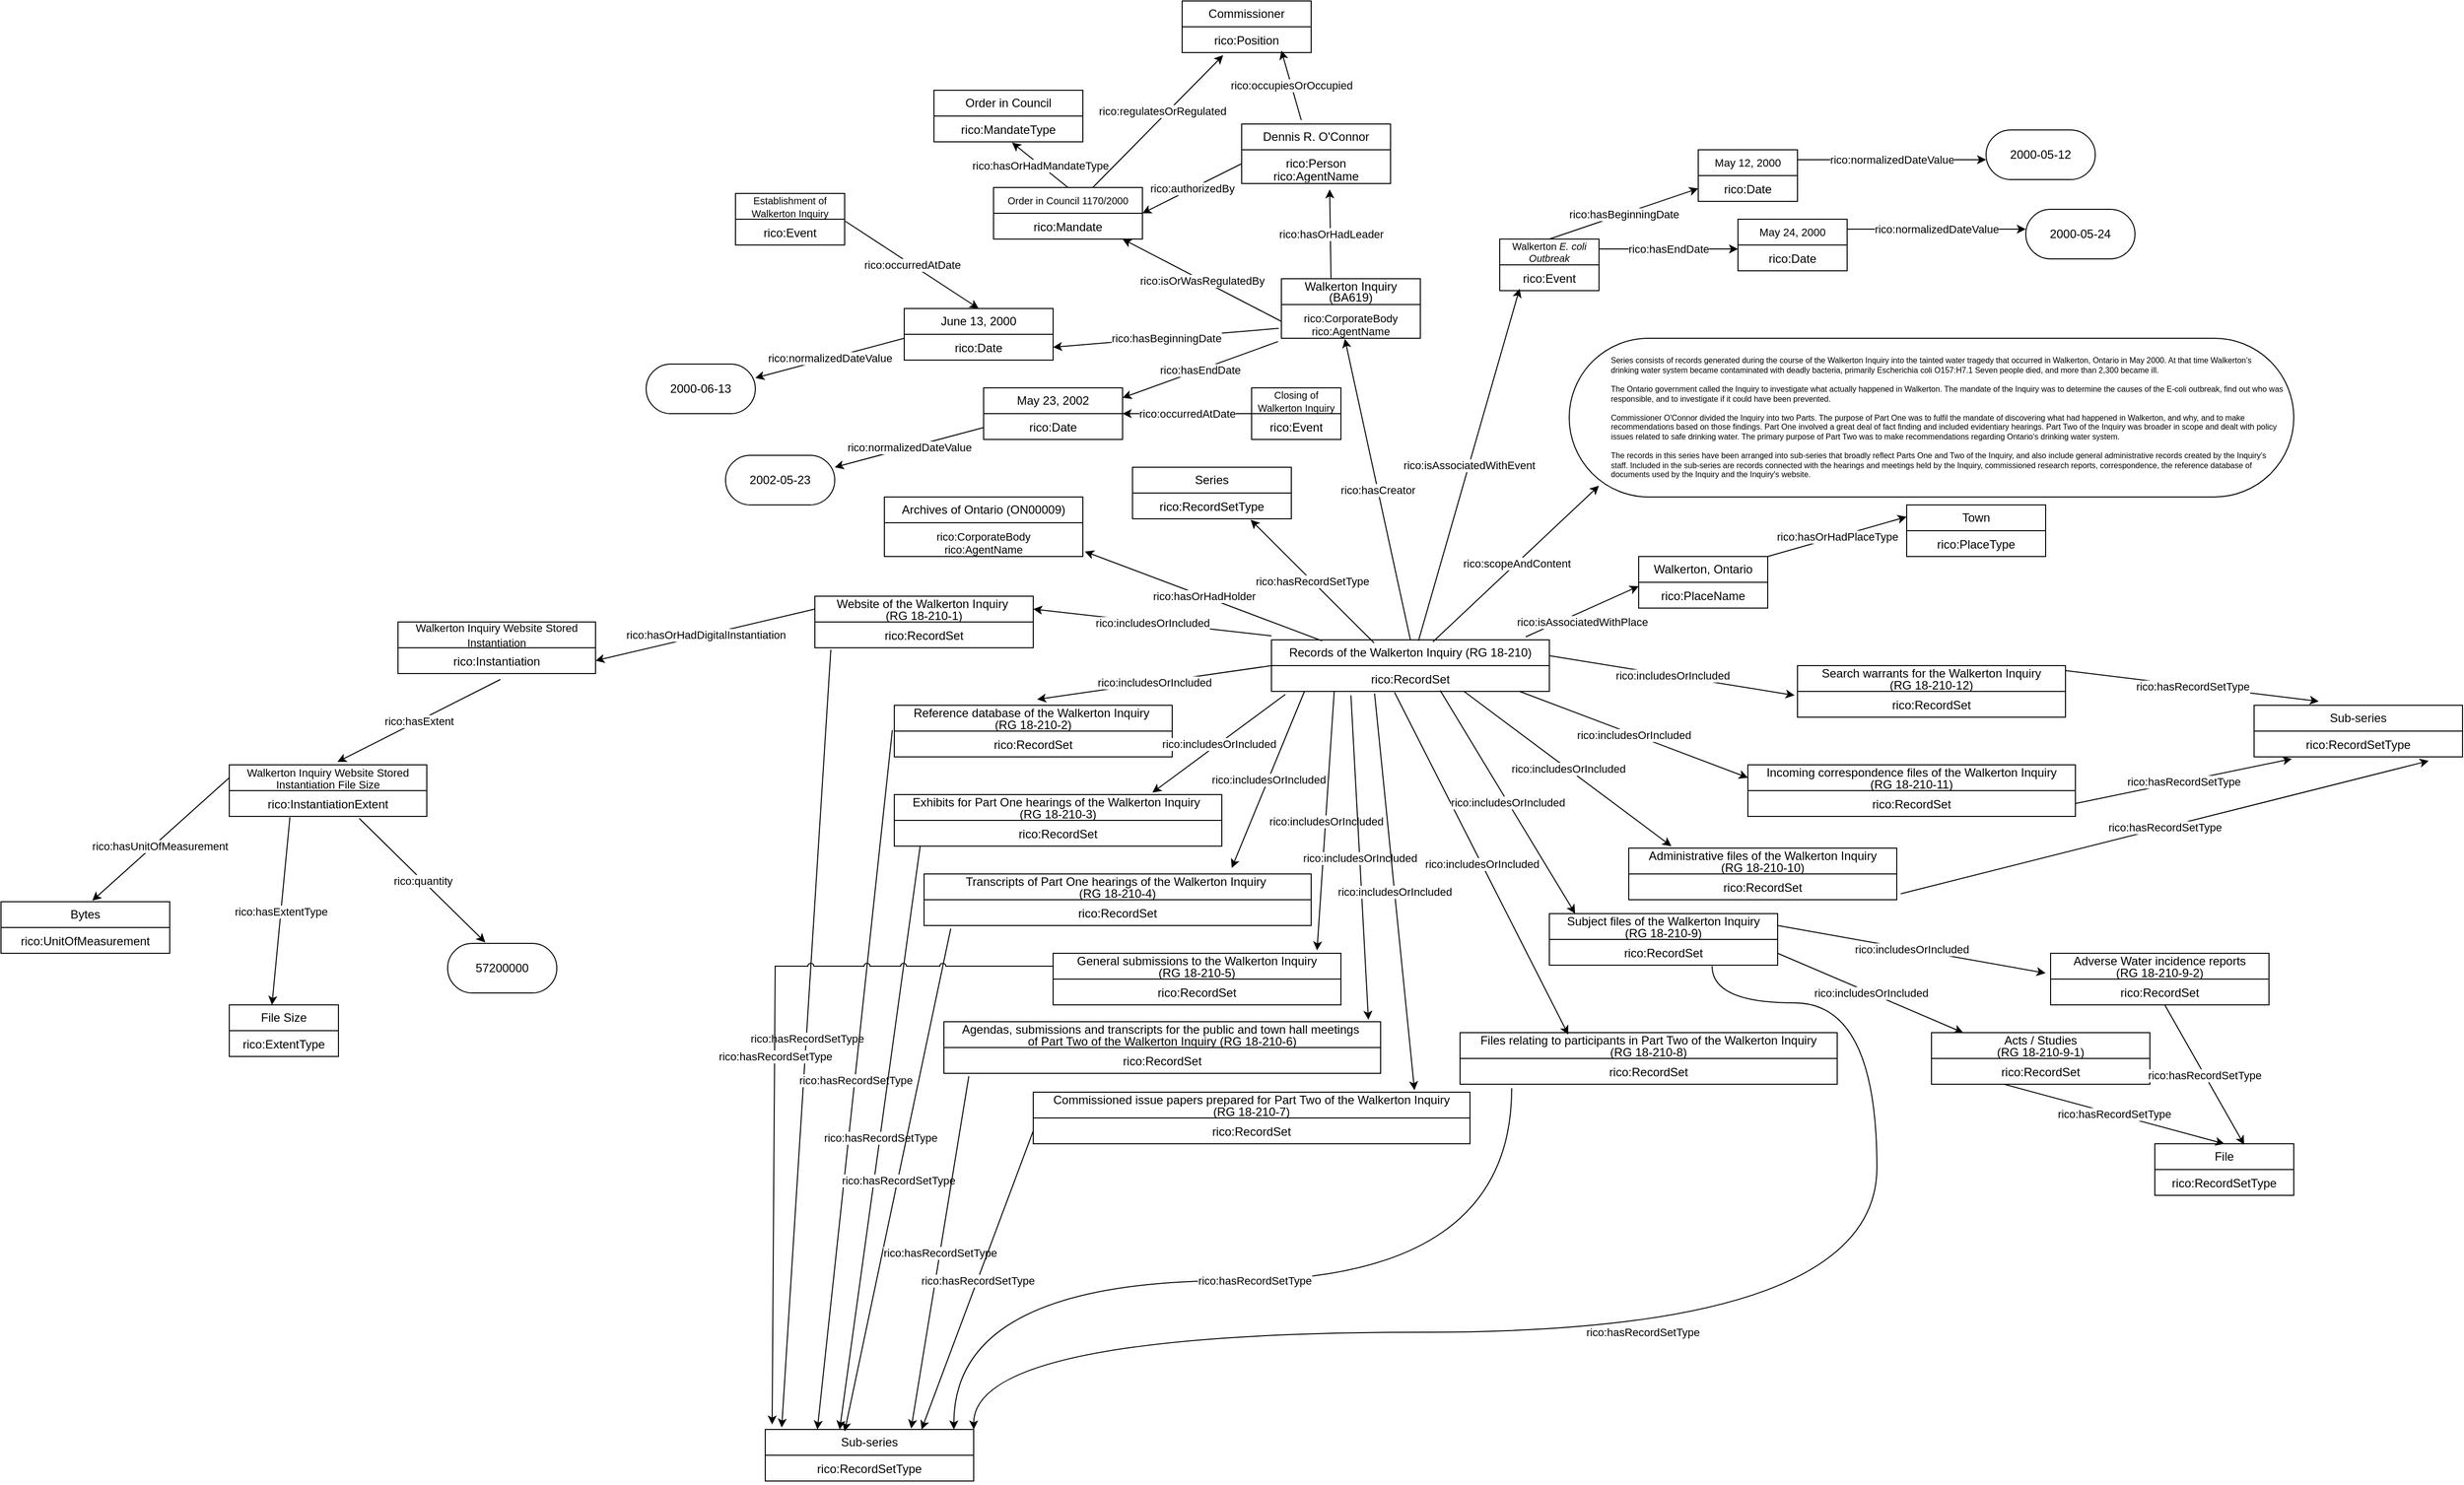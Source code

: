 <mxfile version="24.0.7" type="device">
  <diagram name="Page-1" id="F49Q9moJtOhBZ-nkpdS7">
    <mxGraphModel dx="2494" dy="1538" grid="1" gridSize="10" guides="1" tooltips="1" connect="1" arrows="1" fold="1" page="1" pageScale="1" pageWidth="850" pageHeight="1100" math="0" shadow="0">
      <root>
        <mxCell id="0" />
        <mxCell id="1" parent="0" />
        <mxCell id="ccQ81NhYz9qmqgse-E7F-1" value="&lt;p style=&quot;line-height: 90%;&quot;&gt;&lt;font style=&quot;font-size: 12px;&quot;&gt;Records of the Walkerton Inquiry (RG 18-210)&lt;/font&gt;&lt;/p&gt;" style="swimlane;fontStyle=0;childLayout=stackLayout;horizontal=1;startSize=26;fillColor=none;horizontalStack=0;resizeParent=1;resizeParentMax=0;resizeLast=0;collapsible=1;marginBottom=0;whiteSpace=wrap;html=1;" parent="1" vertex="1">
          <mxGeometry x="270" y="524" width="280" height="52" as="geometry">
            <mxRectangle x="330" y="70" width="50" height="40" as="alternateBounds" />
          </mxGeometry>
        </mxCell>
        <mxCell id="ccQ81NhYz9qmqgse-E7F-2" value="rico:RecordSet" style="text;strokeColor=none;fillColor=none;align=center;verticalAlign=top;spacingLeft=4;spacingRight=4;overflow=hidden;rotatable=0;points=[[0,0.5],[1,0.5]];portConstraint=eastwest;whiteSpace=wrap;html=1;" parent="ccQ81NhYz9qmqgse-E7F-1" vertex="1">
          <mxGeometry y="26" width="280" height="26" as="geometry" />
        </mxCell>
        <mxCell id="ccQ81NhYz9qmqgse-E7F-24" value="" style="endArrow=classic;html=1;rounded=0;exitX=0.529;exitY=0.019;exitDx=0;exitDy=0;exitPerimeter=0;" parent="ccQ81NhYz9qmqgse-E7F-1" source="ccQ81NhYz9qmqgse-E7F-1" edge="1">
          <mxGeometry relative="1" as="geometry">
            <mxPoint x="110" y="-4" as="sourcePoint" />
            <mxPoint x="250" y="-354" as="targetPoint" />
          </mxGeometry>
        </mxCell>
        <mxCell id="ccQ81NhYz9qmqgse-E7F-25" value="rico:isAssociatedWithEvent" style="edgeLabel;resizable=0;html=1;;align=center;verticalAlign=middle;" parent="ccQ81NhYz9qmqgse-E7F-24" connectable="0" vertex="1">
          <mxGeometry relative="1" as="geometry" />
        </mxCell>
        <mxCell id="ccQ81NhYz9qmqgse-E7F-3" value="" style="endArrow=classic;html=1;rounded=0;exitX=0.369;exitY=0.058;exitDx=0;exitDy=0;exitPerimeter=0;entryX=0.744;entryY=1.038;entryDx=0;entryDy=0;entryPerimeter=0;" parent="1" source="ccQ81NhYz9qmqgse-E7F-1" target="ccQ81NhYz9qmqgse-E7F-6" edge="1">
          <mxGeometry relative="1" as="geometry">
            <mxPoint x="360" y="520" as="sourcePoint" />
            <mxPoint x="240" y="410" as="targetPoint" />
          </mxGeometry>
        </mxCell>
        <mxCell id="ccQ81NhYz9qmqgse-E7F-4" value="rico:hasRecordSetType" style="edgeLabel;resizable=0;html=1;;align=center;verticalAlign=middle;" parent="ccQ81NhYz9qmqgse-E7F-3" connectable="0" vertex="1">
          <mxGeometry relative="1" as="geometry" />
        </mxCell>
        <mxCell id="ccQ81NhYz9qmqgse-E7F-5" value="Series" style="swimlane;fontStyle=0;childLayout=stackLayout;horizontal=1;startSize=26;fillColor=none;horizontalStack=0;resizeParent=1;resizeParentMax=0;resizeLast=0;collapsible=1;marginBottom=0;whiteSpace=wrap;html=1;" parent="1" vertex="1">
          <mxGeometry x="130" y="350" width="160" height="52" as="geometry">
            <mxRectangle x="981" y="570" width="50" height="40" as="alternateBounds" />
          </mxGeometry>
        </mxCell>
        <mxCell id="ccQ81NhYz9qmqgse-E7F-6" value="rico:RecordSetType&lt;div&gt;&lt;br&gt;&lt;/div&gt;" style="text;strokeColor=none;fillColor=none;align=center;verticalAlign=top;spacingLeft=4;spacingRight=4;overflow=hidden;rotatable=0;points=[[0,0.5],[1,0.5]];portConstraint=eastwest;whiteSpace=wrap;html=1;" parent="ccQ81NhYz9qmqgse-E7F-5" vertex="1">
          <mxGeometry y="26" width="160" height="26" as="geometry" />
        </mxCell>
        <mxCell id="ccQ81NhYz9qmqgse-E7F-7" value="" style="endArrow=classic;html=1;rounded=0;entryX=0.041;entryY=0.929;entryDx=0;entryDy=0;entryPerimeter=0;exitX=0.581;exitY=0.038;exitDx=0;exitDy=0;exitPerimeter=0;" parent="1" source="ccQ81NhYz9qmqgse-E7F-1" target="ccQ81NhYz9qmqgse-E7F-10" edge="1">
          <mxGeometry relative="1" as="geometry">
            <mxPoint x="430" y="520" as="sourcePoint" />
            <mxPoint x="590" y="380" as="targetPoint" />
          </mxGeometry>
        </mxCell>
        <mxCell id="ccQ81NhYz9qmqgse-E7F-8" value="rico:scopeAndContent" style="edgeLabel;resizable=0;html=1;;align=center;verticalAlign=middle;" parent="ccQ81NhYz9qmqgse-E7F-7" connectable="0" vertex="1">
          <mxGeometry relative="1" as="geometry" />
        </mxCell>
        <mxCell id="ccQ81NhYz9qmqgse-E7F-10" value="&lt;blockquote style=&quot;margin: 0 0 0 40px; border: none; padding: 0px;&quot;&gt;&lt;div style=&quot;font-size: 8px;&quot;&gt;&lt;font style=&quot;font-size: 8px;&quot;&gt;Series consists of records generated during the course of the Walkerton Inquiry into the tainted water tragedy that occurred in Walkerton, Ontario in May 2000. At that time Walkerton’s&amp;nbsp;&lt;/font&gt;&lt;/div&gt;&lt;div style=&quot;font-size: 8px;&quot;&gt;&lt;font style=&quot;font-size: 8px;&quot;&gt;drinking water system became contaminated with deadly bacteria, primarily Escherichia coli O157:H7.1 Seven people died, and more than 2,300 became ill.&lt;/font&gt;&lt;/div&gt;&lt;div style=&quot;font-size: 8px;&quot;&gt;&lt;br&gt;&lt;/div&gt;&lt;div style=&quot;font-size: 8px;&quot;&gt;&lt;font style=&quot;font-size: 8px;&quot;&gt;The Ontario government called the Inquiry to investigate what actually happened in Walkerton. The mandate of the Inquiry was to determine the causes of the E-coli outbreak, find out who was responsible, and to investigate if it could have been prevented.&lt;/font&gt;&lt;/div&gt;&lt;div style=&quot;font-size: 8px;&quot;&gt;&lt;br&gt;&lt;/div&gt;&lt;div style=&quot;font-size: 8px;&quot;&gt;&lt;font style=&quot;font-size: 8px;&quot;&gt;Commissioner O&#39;Connor divided the Inquiry into two Parts. The purpose of Part One was to fulfil the mandate of discovering what had happened in Walkerton, and why, and to make recommendations based on those findings. Part One involved a great deal of fact finding and included evidentiary hearings. Part Two of the Inquiry was broader in scope and dealt with policy issues related to safe drinking water. The primary purpose of Part Two was to make recommendations regarding Ontario&#39;s drinking water system.&lt;/font&gt;&lt;/div&gt;&lt;div style=&quot;font-size: 8px;&quot;&gt;&lt;br&gt;&lt;/div&gt;&lt;div style=&quot;font-size: 8px;&quot;&gt;&lt;font style=&quot;font-size: 8px;&quot;&gt;The records in this series have been arranged into sub-series that broadly reflect Parts One and Two of the Inquiry, and also include general administrative records created by the Inquiry&#39;s&amp;nbsp;&lt;/font&gt;&lt;/div&gt;&lt;div style=&quot;font-size: 8px;&quot;&gt;&lt;font style=&quot;font-size: 8px;&quot;&gt;staff. Included in the sub-series are records connected with the hearings and meetings held by the Inquiry, commissioned research reports, correspondence, the reference database of&amp;nbsp;&lt;/font&gt;&lt;/div&gt;&lt;div style=&quot;font-size: 8px;&quot;&gt;&lt;font style=&quot;font-size: 8px;&quot;&gt;documents used by the Inquiry and the Inquiry&#39;s website.&lt;/font&gt;&lt;/div&gt;&lt;/blockquote&gt;" style="html=1;whiteSpace=wrap;rounded=1;arcSize=50;align=left;" parent="1" vertex="1">
          <mxGeometry x="570" y="220" width="730" height="160" as="geometry" />
        </mxCell>
        <mxCell id="ccQ81NhYz9qmqgse-E7F-12" value="" style="endArrow=classic;html=1;rounded=0;exitX=0.5;exitY=0;exitDx=0;exitDy=0;entryX=0.457;entryY=1.02;entryDx=0;entryDy=0;entryPerimeter=0;" parent="1" source="ccQ81NhYz9qmqgse-E7F-1" target="ccQ81NhYz9qmqgse-E7F-15" edge="1">
          <mxGeometry relative="1" as="geometry">
            <mxPoint x="350" y="360" as="sourcePoint" />
            <mxPoint x="340" y="210" as="targetPoint" />
          </mxGeometry>
        </mxCell>
        <mxCell id="ccQ81NhYz9qmqgse-E7F-13" value="rico:hasCreator" style="edgeLabel;resizable=0;html=1;;align=center;verticalAlign=middle;" parent="ccQ81NhYz9qmqgse-E7F-12" connectable="0" vertex="1">
          <mxGeometry relative="1" as="geometry" />
        </mxCell>
        <mxCell id="ccQ81NhYz9qmqgse-E7F-14" value="&lt;p style=&quot;line-height: 90%;&quot;&gt;Walkerton Inquiry (BA619)&lt;/p&gt;" style="swimlane;fontStyle=0;childLayout=stackLayout;horizontal=1;startSize=26;fillColor=none;horizontalStack=0;resizeParent=1;resizeParentMax=0;resizeLast=0;collapsible=1;marginBottom=0;whiteSpace=wrap;html=1;align=center;" parent="1" vertex="1">
          <mxGeometry x="280" y="160" width="140" height="60" as="geometry" />
        </mxCell>
        <mxCell id="ccQ81NhYz9qmqgse-E7F-62" value="" style="endArrow=classic;html=1;rounded=0;entryX=0.591;entryY=1.176;entryDx=0;entryDy=0;entryPerimeter=0;" parent="ccQ81NhYz9qmqgse-E7F-14" target="ccQ81NhYz9qmqgse-E7F-59" edge="1">
          <mxGeometry relative="1" as="geometry">
            <mxPoint x="50" as="sourcePoint" />
            <mxPoint x="200" as="targetPoint" />
          </mxGeometry>
        </mxCell>
        <mxCell id="ccQ81NhYz9qmqgse-E7F-63" value="rico:hasOrHadLeader" style="edgeLabel;resizable=0;html=1;;align=center;verticalAlign=middle;" parent="ccQ81NhYz9qmqgse-E7F-62" connectable="0" vertex="1">
          <mxGeometry relative="1" as="geometry" />
        </mxCell>
        <mxCell id="ccQ81NhYz9qmqgse-E7F-15" value="&lt;font style=&quot;font-size: 11px;&quot;&gt;rico:CorporateBody&lt;/font&gt;&lt;div style=&quot;font-size: 11px;&quot;&gt;&lt;font style=&quot;font-size: 11px;&quot;&gt;rico:AgentName&lt;/font&gt;&lt;/div&gt;" style="text;strokeColor=none;fillColor=none;align=center;verticalAlign=top;spacingLeft=4;spacingRight=4;overflow=hidden;rotatable=0;points=[[0,0.5],[1,0.5]];portConstraint=eastwest;whiteSpace=wrap;html=1;" parent="ccQ81NhYz9qmqgse-E7F-14" vertex="1">
          <mxGeometry y="26" width="140" height="34" as="geometry" />
        </mxCell>
        <mxCell id="ccQ81NhYz9qmqgse-E7F-16" value="" style="endArrow=classic;html=1;rounded=0;exitX=0.915;exitY=-0.058;exitDx=0;exitDy=0;exitPerimeter=0;" parent="1" source="ccQ81NhYz9qmqgse-E7F-1" edge="1">
          <mxGeometry relative="1" as="geometry">
            <mxPoint x="480" y="530" as="sourcePoint" />
            <mxPoint x="640" y="470" as="targetPoint" />
          </mxGeometry>
        </mxCell>
        <mxCell id="ccQ81NhYz9qmqgse-E7F-17" value="rico:isAssociatedWithPlace" style="edgeLabel;resizable=0;html=1;;align=center;verticalAlign=middle;" parent="ccQ81NhYz9qmqgse-E7F-16" connectable="0" vertex="1">
          <mxGeometry relative="1" as="geometry">
            <mxPoint y="10" as="offset" />
          </mxGeometry>
        </mxCell>
        <mxCell id="ccQ81NhYz9qmqgse-E7F-18" value="Walkerton, Ontario" style="swimlane;fontStyle=0;childLayout=stackLayout;horizontal=1;startSize=26;fillColor=none;horizontalStack=0;resizeParent=1;resizeParentMax=0;resizeLast=0;collapsible=1;marginBottom=0;whiteSpace=wrap;html=1;" parent="1" vertex="1">
          <mxGeometry x="640" y="440.0" width="130" height="52" as="geometry">
            <mxRectangle x="981" y="570" width="50" height="40" as="alternateBounds" />
          </mxGeometry>
        </mxCell>
        <mxCell id="ccQ81NhYz9qmqgse-E7F-19" value="rico:PlaceName&lt;div&gt;&lt;br&gt;&lt;/div&gt;" style="text;strokeColor=none;fillColor=none;align=center;verticalAlign=top;spacingLeft=4;spacingRight=4;overflow=hidden;rotatable=0;points=[[0,0.5],[1,0.5]];portConstraint=eastwest;whiteSpace=wrap;html=1;" parent="ccQ81NhYz9qmqgse-E7F-18" vertex="1">
          <mxGeometry y="26" width="130" height="26" as="geometry" />
        </mxCell>
        <mxCell id="ccQ81NhYz9qmqgse-E7F-20" value="" style="endArrow=classic;html=1;rounded=0;" parent="1" edge="1">
          <mxGeometry relative="1" as="geometry">
            <mxPoint x="770" y="440" as="sourcePoint" />
            <mxPoint x="910" y="400" as="targetPoint" />
          </mxGeometry>
        </mxCell>
        <mxCell id="ccQ81NhYz9qmqgse-E7F-21" value="rico:hasOrHadPlaceType" style="edgeLabel;resizable=0;html=1;;align=center;verticalAlign=middle;" parent="ccQ81NhYz9qmqgse-E7F-20" connectable="0" vertex="1">
          <mxGeometry relative="1" as="geometry" />
        </mxCell>
        <mxCell id="ccQ81NhYz9qmqgse-E7F-22" value="Town" style="swimlane;fontStyle=0;childLayout=stackLayout;horizontal=1;startSize=26;fillColor=none;horizontalStack=0;resizeParent=1;resizeParentMax=0;resizeLast=0;collapsible=1;marginBottom=0;whiteSpace=wrap;html=1;" parent="1" vertex="1">
          <mxGeometry x="910" y="388" width="140" height="52" as="geometry">
            <mxRectangle x="981" y="570" width="50" height="40" as="alternateBounds" />
          </mxGeometry>
        </mxCell>
        <mxCell id="ccQ81NhYz9qmqgse-E7F-23" value="rico:PlaceType&lt;div&gt;&lt;br&gt;&lt;/div&gt;" style="text;strokeColor=none;fillColor=none;align=center;verticalAlign=top;spacingLeft=4;spacingRight=4;overflow=hidden;rotatable=0;points=[[0,0.5],[1,0.5]];portConstraint=eastwest;whiteSpace=wrap;html=1;" parent="ccQ81NhYz9qmqgse-E7F-22" vertex="1">
          <mxGeometry y="26" width="140" height="26" as="geometry" />
        </mxCell>
        <mxCell id="ccQ81NhYz9qmqgse-E7F-26" value="&lt;p style=&quot;line-height: 90%;&quot;&gt;&lt;font style=&quot;font-size: 10px;&quot;&gt;Walkerton &lt;i&gt;E. coli Outbreak&lt;/i&gt;&lt;/font&gt;&lt;/p&gt;" style="swimlane;fontStyle=0;childLayout=stackLayout;horizontal=1;startSize=26;fillColor=none;horizontalStack=0;resizeParent=1;resizeParentMax=0;resizeLast=0;collapsible=1;marginBottom=0;whiteSpace=wrap;html=1;" parent="1" vertex="1">
          <mxGeometry x="500" y="120" width="100" height="52" as="geometry" />
        </mxCell>
        <mxCell id="ccQ81NhYz9qmqgse-E7F-28" value="" style="endArrow=classic;html=1;rounded=0;entryX=0;entryY=0.5;entryDx=0;entryDy=0;" parent="ccQ81NhYz9qmqgse-E7F-26" target="ccQ81NhYz9qmqgse-E7F-33" edge="1">
          <mxGeometry relative="1" as="geometry">
            <mxPoint x="50" y="2.274e-13" as="sourcePoint" />
            <mxPoint x="190" y="-50" as="targetPoint" />
          </mxGeometry>
        </mxCell>
        <mxCell id="ccQ81NhYz9qmqgse-E7F-29" value="rico:hasBeginningDate" style="edgeLabel;resizable=0;html=1;;align=center;verticalAlign=middle;" parent="ccQ81NhYz9qmqgse-E7F-28" connectable="0" vertex="1">
          <mxGeometry relative="1" as="geometry" />
        </mxCell>
        <mxCell id="ccQ81NhYz9qmqgse-E7F-27" value="rico:Event" style="text;strokeColor=none;fillColor=none;align=center;verticalAlign=top;spacingLeft=4;spacingRight=4;overflow=hidden;rotatable=0;points=[[0,0.5],[1,0.5]];portConstraint=eastwest;whiteSpace=wrap;html=1;" parent="ccQ81NhYz9qmqgse-E7F-26" vertex="1">
          <mxGeometry y="26" width="100" height="26" as="geometry" />
        </mxCell>
        <mxCell id="ccQ81NhYz9qmqgse-E7F-30" value="" style="endArrow=classic;html=1;rounded=0;" parent="1" edge="1">
          <mxGeometry relative="1" as="geometry">
            <mxPoint x="600" y="130.0" as="sourcePoint" />
            <mxPoint x="740" y="130" as="targetPoint" />
          </mxGeometry>
        </mxCell>
        <mxCell id="ccQ81NhYz9qmqgse-E7F-31" value="rico:hasEndDate" style="edgeLabel;resizable=0;html=1;;align=center;verticalAlign=middle;" parent="ccQ81NhYz9qmqgse-E7F-30" connectable="0" vertex="1">
          <mxGeometry relative="1" as="geometry" />
        </mxCell>
        <mxCell id="ccQ81NhYz9qmqgse-E7F-32" value="&lt;p style=&quot;line-height: 90%;&quot;&gt;&lt;font style=&quot;font-size: 11px;&quot;&gt;May 12, 2000&lt;/font&gt;&lt;/p&gt;" style="swimlane;fontStyle=0;childLayout=stackLayout;horizontal=1;startSize=26;fillColor=none;horizontalStack=0;resizeParent=1;resizeParentMax=0;resizeLast=0;collapsible=1;marginBottom=0;whiteSpace=wrap;html=1;" parent="1" vertex="1">
          <mxGeometry x="700" y="30" width="100" height="52" as="geometry" />
        </mxCell>
        <mxCell id="ccQ81NhYz9qmqgse-E7F-33" value="rico:Date" style="text;strokeColor=none;fillColor=none;align=center;verticalAlign=top;spacingLeft=4;spacingRight=4;overflow=hidden;rotatable=0;points=[[0,0.5],[1,0.5]];portConstraint=eastwest;whiteSpace=wrap;html=1;" parent="ccQ81NhYz9qmqgse-E7F-32" vertex="1">
          <mxGeometry y="26" width="100" height="26" as="geometry" />
        </mxCell>
        <mxCell id="ccQ81NhYz9qmqgse-E7F-34" value="&lt;font style=&quot;font-size: 11px;&quot;&gt;May 24, 2000&lt;/font&gt;" style="swimlane;fontStyle=0;childLayout=stackLayout;horizontal=1;startSize=26;fillColor=none;horizontalStack=0;resizeParent=1;resizeParentMax=0;resizeLast=0;collapsible=1;marginBottom=0;whiteSpace=wrap;html=1;" parent="1" vertex="1">
          <mxGeometry x="740" y="100" width="110" height="52" as="geometry" />
        </mxCell>
        <mxCell id="ccQ81NhYz9qmqgse-E7F-35" value="rico:Date" style="text;strokeColor=none;fillColor=none;align=center;verticalAlign=top;spacingLeft=4;spacingRight=4;overflow=hidden;rotatable=0;points=[[0,0.5],[1,0.5]];portConstraint=eastwest;whiteSpace=wrap;html=1;" parent="ccQ81NhYz9qmqgse-E7F-34" vertex="1">
          <mxGeometry y="26" width="110" height="26" as="geometry" />
        </mxCell>
        <mxCell id="ccQ81NhYz9qmqgse-E7F-36" value="" style="endArrow=classic;html=1;rounded=0;" parent="1" edge="1">
          <mxGeometry relative="1" as="geometry">
            <mxPoint x="800" y="40" as="sourcePoint" />
            <mxPoint x="990" y="40" as="targetPoint" />
          </mxGeometry>
        </mxCell>
        <mxCell id="ccQ81NhYz9qmqgse-E7F-37" value="rico:normalizedDateValue" style="edgeLabel;resizable=0;html=1;;align=center;verticalAlign=middle;" parent="ccQ81NhYz9qmqgse-E7F-36" connectable="0" vertex="1">
          <mxGeometry relative="1" as="geometry" />
        </mxCell>
        <mxCell id="ccQ81NhYz9qmqgse-E7F-38" value="" style="endArrow=classic;html=1;rounded=0;" parent="1" edge="1">
          <mxGeometry relative="1" as="geometry">
            <mxPoint x="850" y="110" as="sourcePoint" />
            <mxPoint x="1030" y="110" as="targetPoint" />
          </mxGeometry>
        </mxCell>
        <mxCell id="ccQ81NhYz9qmqgse-E7F-39" value="rico:normalizedDateValue" style="edgeLabel;resizable=0;html=1;;align=center;verticalAlign=middle;" parent="ccQ81NhYz9qmqgse-E7F-38" connectable="0" vertex="1">
          <mxGeometry relative="1" as="geometry" />
        </mxCell>
        <mxCell id="ccQ81NhYz9qmqgse-E7F-40" value="2000-05-12" style="html=1;whiteSpace=wrap;rounded=1;arcSize=50;" parent="1" vertex="1">
          <mxGeometry x="990" y="10" width="110" height="50" as="geometry" />
        </mxCell>
        <mxCell id="ccQ81NhYz9qmqgse-E7F-41" value="2000-05-24" style="html=1;whiteSpace=wrap;rounded=1;arcSize=50;" parent="1" vertex="1">
          <mxGeometry x="1030" y="90" width="110" height="50" as="geometry" />
        </mxCell>
        <mxCell id="ccQ81NhYz9qmqgse-E7F-42" value="" style="endArrow=classic;html=1;rounded=0;exitX=0;exitY=0.5;exitDx=0;exitDy=0;" parent="1" source="ccQ81NhYz9qmqgse-E7F-15" edge="1">
          <mxGeometry relative="1" as="geometry">
            <mxPoint x="60" y="240" as="sourcePoint" />
            <mxPoint x="120" y="120" as="targetPoint" />
          </mxGeometry>
        </mxCell>
        <mxCell id="ccQ81NhYz9qmqgse-E7F-43" value="rico:isOrWasRegulatedBy" style="edgeLabel;resizable=0;html=1;;align=center;verticalAlign=middle;" parent="ccQ81NhYz9qmqgse-E7F-42" connectable="0" vertex="1">
          <mxGeometry relative="1" as="geometry" />
        </mxCell>
        <mxCell id="ccQ81NhYz9qmqgse-E7F-50" value="&lt;p style=&quot;line-height: 90%;&quot;&gt;&lt;font style=&quot;font-size: 10px;&quot;&gt;Order in Council 1170/2000&lt;/font&gt;&lt;/p&gt;" style="swimlane;fontStyle=0;childLayout=stackLayout;horizontal=1;startSize=26;fillColor=none;horizontalStack=0;resizeParent=1;resizeParentMax=0;resizeLast=0;collapsible=1;marginBottom=0;whiteSpace=wrap;html=1;" parent="1" vertex="1">
          <mxGeometry x="-10" y="68" width="150" height="52" as="geometry" />
        </mxCell>
        <mxCell id="ccQ81NhYz9qmqgse-E7F-51" value="rico:Mandate&lt;div&gt;&lt;br&gt;&lt;/div&gt;" style="text;strokeColor=none;fillColor=none;align=center;verticalAlign=top;spacingLeft=4;spacingRight=4;overflow=hidden;rotatable=0;points=[[0,0.5],[1,0.5]];portConstraint=eastwest;whiteSpace=wrap;html=1;" parent="ccQ81NhYz9qmqgse-E7F-50" vertex="1">
          <mxGeometry y="26" width="150" height="26" as="geometry" />
        </mxCell>
        <mxCell id="ccQ81NhYz9qmqgse-E7F-56" value="Order in Council" style="swimlane;fontStyle=0;childLayout=stackLayout;horizontal=1;startSize=26;fillColor=none;horizontalStack=0;resizeParent=1;resizeParentMax=0;resizeLast=0;collapsible=1;marginBottom=0;whiteSpace=wrap;html=1;" parent="1" vertex="1">
          <mxGeometry x="-70" y="-30" width="150" height="52" as="geometry">
            <mxRectangle x="981" y="570" width="50" height="40" as="alternateBounds" />
          </mxGeometry>
        </mxCell>
        <mxCell id="ccQ81NhYz9qmqgse-E7F-57" value="rico:MandateType&lt;div&gt;&lt;br&gt;&lt;/div&gt;" style="text;strokeColor=none;fillColor=none;align=center;verticalAlign=top;spacingLeft=4;spacingRight=4;overflow=hidden;rotatable=0;points=[[0,0.5],[1,0.5]];portConstraint=eastwest;whiteSpace=wrap;html=1;" parent="ccQ81NhYz9qmqgse-E7F-56" vertex="1">
          <mxGeometry y="26" width="150" height="26" as="geometry" />
        </mxCell>
        <mxCell id="ccQ81NhYz9qmqgse-E7F-58" value="&lt;font style=&quot;font-size: 12px;&quot;&gt;Dennis R. O&#39;Connor&lt;/font&gt;" style="swimlane;fontStyle=0;childLayout=stackLayout;horizontal=1;startSize=26;fillColor=none;horizontalStack=0;resizeParent=1;resizeParentMax=0;resizeLast=0;collapsible=1;marginBottom=0;whiteSpace=wrap;html=1;" parent="1" vertex="1">
          <mxGeometry x="240" y="4" width="150" height="60" as="geometry" />
        </mxCell>
        <mxCell id="ccQ81NhYz9qmqgse-E7F-59" value="&lt;font style=&quot;font-size: 12px;&quot;&gt;rico:Person&lt;/font&gt;&lt;div style=&quot;line-height: 100%;&quot;&gt;&lt;font style=&quot;font-size: 12px;&quot;&gt;rico:AgentName&lt;/font&gt;&lt;/div&gt;" style="text;strokeColor=none;fillColor=none;align=center;verticalAlign=top;spacingLeft=4;spacingRight=4;overflow=hidden;rotatable=0;points=[[0,0.5],[1,0.5]];portConstraint=eastwest;whiteSpace=wrap;html=1;" parent="ccQ81NhYz9qmqgse-E7F-58" vertex="1">
          <mxGeometry y="26" width="150" height="34" as="geometry" />
        </mxCell>
        <mxCell id="ccQ81NhYz9qmqgse-E7F-64" value="" style="endArrow=classic;html=1;rounded=0;" parent="ccQ81NhYz9qmqgse-E7F-58" edge="1">
          <mxGeometry relative="1" as="geometry">
            <mxPoint x="60" y="-4" as="sourcePoint" />
            <mxPoint x="40" y="-74" as="targetPoint" />
          </mxGeometry>
        </mxCell>
        <mxCell id="ccQ81NhYz9qmqgse-E7F-65" value="rico:occupiesOrOccupied" style="edgeLabel;resizable=0;html=1;;align=center;verticalAlign=middle;" parent="ccQ81NhYz9qmqgse-E7F-64" connectable="0" vertex="1">
          <mxGeometry relative="1" as="geometry" />
        </mxCell>
        <mxCell id="ccQ81NhYz9qmqgse-E7F-66" value="Commissioner" style="swimlane;fontStyle=0;childLayout=stackLayout;horizontal=1;startSize=26;fillColor=none;horizontalStack=0;resizeParent=1;resizeParentMax=0;resizeLast=0;collapsible=1;marginBottom=0;whiteSpace=wrap;html=1;" parent="1" vertex="1">
          <mxGeometry x="180" y="-120" width="130" height="52" as="geometry" />
        </mxCell>
        <mxCell id="ccQ81NhYz9qmqgse-E7F-67" value="rico:Position" style="text;strokeColor=none;fillColor=none;align=center;verticalAlign=top;spacingLeft=4;spacingRight=4;overflow=hidden;rotatable=0;points=[[0,0.5],[1,0.5]];portConstraint=eastwest;whiteSpace=wrap;html=1;" parent="ccQ81NhYz9qmqgse-E7F-66" vertex="1">
          <mxGeometry y="26" width="130" height="26" as="geometry" />
        </mxCell>
        <mxCell id="ccQ81NhYz9qmqgse-E7F-68" value="" style="endArrow=classic;html=1;rounded=0;exitX=-0.019;exitY=0.706;exitDx=0;exitDy=0;exitPerimeter=0;entryX=1;entryY=0.5;entryDx=0;entryDy=0;" parent="1" source="ccQ81NhYz9qmqgse-E7F-15" target="ccQ81NhYz9qmqgse-E7F-73" edge="1">
          <mxGeometry relative="1" as="geometry">
            <mxPoint x="90" y="230" as="sourcePoint" />
            <mxPoint x="100" y="230" as="targetPoint" />
          </mxGeometry>
        </mxCell>
        <mxCell id="ccQ81NhYz9qmqgse-E7F-69" value="rico:hasBeginningDate" style="edgeLabel;resizable=0;html=1;;align=center;verticalAlign=middle;" parent="ccQ81NhYz9qmqgse-E7F-68" connectable="0" vertex="1">
          <mxGeometry relative="1" as="geometry" />
        </mxCell>
        <mxCell id="ccQ81NhYz9qmqgse-E7F-70" value="" style="endArrow=classic;html=1;rounded=0;exitX=-0.024;exitY=1.098;exitDx=0;exitDy=0;exitPerimeter=0;" parent="1" source="ccQ81NhYz9qmqgse-E7F-15" edge="1">
          <mxGeometry relative="1" as="geometry">
            <mxPoint x="240" y="260" as="sourcePoint" />
            <mxPoint x="120" y="280" as="targetPoint" />
          </mxGeometry>
        </mxCell>
        <mxCell id="ccQ81NhYz9qmqgse-E7F-71" value="rico:hasEndDate" style="edgeLabel;resizable=0;html=1;;align=center;verticalAlign=middle;" parent="ccQ81NhYz9qmqgse-E7F-70" connectable="0" vertex="1">
          <mxGeometry relative="1" as="geometry" />
        </mxCell>
        <mxCell id="ccQ81NhYz9qmqgse-E7F-72" value="&lt;font style=&quot;font-size: 12px;&quot;&gt;June 13, 2000&lt;/font&gt;" style="swimlane;fontStyle=0;childLayout=stackLayout;horizontal=1;startSize=26;fillColor=none;horizontalStack=0;resizeParent=1;resizeParentMax=0;resizeLast=0;collapsible=1;marginBottom=0;whiteSpace=wrap;html=1;" parent="1" vertex="1">
          <mxGeometry x="-100" y="190" width="150" height="52" as="geometry" />
        </mxCell>
        <mxCell id="ccQ81NhYz9qmqgse-E7F-73" value="rico:Date" style="text;strokeColor=none;fillColor=none;align=center;verticalAlign=top;spacingLeft=4;spacingRight=4;overflow=hidden;rotatable=0;points=[[0,0.5],[1,0.5]];portConstraint=eastwest;whiteSpace=wrap;html=1;" parent="ccQ81NhYz9qmqgse-E7F-72" vertex="1">
          <mxGeometry y="26" width="150" height="26" as="geometry" />
        </mxCell>
        <mxCell id="ccQ81NhYz9qmqgse-E7F-74" value="&lt;font style=&quot;font-size: 12px;&quot;&gt;May 23, 2002&lt;/font&gt;" style="swimlane;fontStyle=0;childLayout=stackLayout;horizontal=1;startSize=26;fillColor=none;horizontalStack=0;resizeParent=1;resizeParentMax=0;resizeLast=0;collapsible=1;marginBottom=0;whiteSpace=wrap;html=1;" parent="1" vertex="1">
          <mxGeometry x="-20" y="270" width="140" height="52" as="geometry" />
        </mxCell>
        <mxCell id="ccQ81NhYz9qmqgse-E7F-75" value="rico:Date" style="text;strokeColor=none;fillColor=none;align=center;verticalAlign=top;spacingLeft=4;spacingRight=4;overflow=hidden;rotatable=0;points=[[0,0.5],[1,0.5]];portConstraint=eastwest;whiteSpace=wrap;html=1;" parent="ccQ81NhYz9qmqgse-E7F-74" vertex="1">
          <mxGeometry y="26" width="140" height="26" as="geometry" />
        </mxCell>
        <mxCell id="ccQ81NhYz9qmqgse-E7F-76" value="" style="endArrow=classic;html=1;rounded=0;" parent="1" edge="1">
          <mxGeometry relative="1" as="geometry">
            <mxPoint x="-100" y="220" as="sourcePoint" />
            <mxPoint x="-250" y="260" as="targetPoint" />
          </mxGeometry>
        </mxCell>
        <mxCell id="ccQ81NhYz9qmqgse-E7F-77" value="rico:normalizedDateValue" style="edgeLabel;resizable=0;html=1;;align=center;verticalAlign=middle;" parent="ccQ81NhYz9qmqgse-E7F-76" connectable="0" vertex="1">
          <mxGeometry relative="1" as="geometry" />
        </mxCell>
        <mxCell id="ccQ81NhYz9qmqgse-E7F-78" value="" style="endArrow=classic;html=1;rounded=0;" parent="1" edge="1">
          <mxGeometry relative="1" as="geometry">
            <mxPoint x="-20" y="310" as="sourcePoint" />
            <mxPoint x="-170" y="350" as="targetPoint" />
          </mxGeometry>
        </mxCell>
        <mxCell id="ccQ81NhYz9qmqgse-E7F-79" value="rico:normalizedDateValue" style="edgeLabel;resizable=0;html=1;;align=center;verticalAlign=middle;" parent="ccQ81NhYz9qmqgse-E7F-78" connectable="0" vertex="1">
          <mxGeometry relative="1" as="geometry" />
        </mxCell>
        <mxCell id="ccQ81NhYz9qmqgse-E7F-80" value="2000-06-13" style="html=1;whiteSpace=wrap;rounded=1;arcSize=50;" parent="1" vertex="1">
          <mxGeometry x="-360" y="246" width="110" height="50" as="geometry" />
        </mxCell>
        <mxCell id="ccQ81NhYz9qmqgse-E7F-81" value="2002-05-23" style="html=1;whiteSpace=wrap;rounded=1;arcSize=50;" parent="1" vertex="1">
          <mxGeometry x="-280" y="338" width="110" height="50" as="geometry" />
        </mxCell>
        <mxCell id="HLbPBR5fNmHbn4HrSuu7-1" value="&lt;p style=&quot;line-height: 0%;&quot;&gt;&lt;font style=&quot;font-size: 12px;&quot;&gt;Website of the Walkerton Inquiry&amp;nbsp;&lt;/font&gt;&lt;/p&gt;&lt;p style=&quot;line-height: 0%;&quot;&gt;&lt;font style=&quot;font-size: 12px;&quot;&gt;(RG 18-210-1)&lt;/font&gt;&lt;/p&gt;" style="swimlane;fontStyle=0;childLayout=stackLayout;horizontal=1;startSize=26;fillColor=none;horizontalStack=0;resizeParent=1;resizeParentMax=0;resizeLast=0;collapsible=1;marginBottom=0;whiteSpace=wrap;html=1;" parent="1" vertex="1">
          <mxGeometry x="-190" y="480" width="220" height="52" as="geometry" />
        </mxCell>
        <mxCell id="HLbPBR5fNmHbn4HrSuu7-2" value="rico:RecordSet" style="text;strokeColor=none;fillColor=none;align=center;verticalAlign=top;spacingLeft=4;spacingRight=4;overflow=hidden;rotatable=0;points=[[0,0.5],[1,0.5]];portConstraint=eastwest;whiteSpace=wrap;html=1;" parent="HLbPBR5fNmHbn4HrSuu7-1" vertex="1">
          <mxGeometry y="26" width="220" height="26" as="geometry" />
        </mxCell>
        <mxCell id="HLbPBR5fNmHbn4HrSuu7-9" value="&lt;p style=&quot;line-height: 0%;&quot;&gt;&lt;font style=&quot;font-size: 12px;&quot;&gt;Reference database of the Walkerton Inquiry&amp;nbsp;&lt;/font&gt;&lt;/p&gt;&lt;p style=&quot;line-height: 0%;&quot;&gt;&lt;font style=&quot;font-size: 12px;&quot;&gt;(RG 18-210-2)&lt;/font&gt;&lt;/p&gt;" style="swimlane;fontStyle=0;childLayout=stackLayout;horizontal=1;startSize=26;fillColor=none;horizontalStack=0;resizeParent=1;resizeParentMax=0;resizeLast=0;collapsible=1;marginBottom=0;whiteSpace=wrap;html=1;" parent="1" vertex="1">
          <mxGeometry x="-110" y="590" width="280" height="52" as="geometry" />
        </mxCell>
        <mxCell id="HLbPBR5fNmHbn4HrSuu7-10" value="rico:RecordSet" style="text;strokeColor=none;fillColor=none;align=center;verticalAlign=top;spacingLeft=4;spacingRight=4;overflow=hidden;rotatable=0;points=[[0,0.5],[1,0.5]];portConstraint=eastwest;whiteSpace=wrap;html=1;" parent="HLbPBR5fNmHbn4HrSuu7-9" vertex="1">
          <mxGeometry y="26" width="280" height="26" as="geometry" />
        </mxCell>
        <mxCell id="HLbPBR5fNmHbn4HrSuu7-13" value="" style="endArrow=classic;html=1;rounded=0;entryX=1;entryY=0.25;entryDx=0;entryDy=0;" parent="1" target="HLbPBR5fNmHbn4HrSuu7-1" edge="1">
          <mxGeometry relative="1" as="geometry">
            <mxPoint x="270" y="520" as="sourcePoint" />
            <mxPoint x="120" y="592.5" as="targetPoint" />
          </mxGeometry>
        </mxCell>
        <mxCell id="HLbPBR5fNmHbn4HrSuu7-14" value="rico:includesOrIncluded" style="edgeLabel;resizable=0;html=1;;align=center;verticalAlign=middle;" parent="HLbPBR5fNmHbn4HrSuu7-13" connectable="0" vertex="1">
          <mxGeometry relative="1" as="geometry" />
        </mxCell>
        <mxCell id="HLbPBR5fNmHbn4HrSuu7-16" value="" style="endArrow=classic;html=1;rounded=0;entryX=0.514;entryY=-0.115;entryDx=0;entryDy=0;entryPerimeter=0;" parent="1" target="HLbPBR5fNmHbn4HrSuu7-9" edge="1">
          <mxGeometry relative="1" as="geometry">
            <mxPoint x="270" y="550" as="sourcePoint" />
            <mxPoint x="120" y="540" as="targetPoint" />
          </mxGeometry>
        </mxCell>
        <mxCell id="HLbPBR5fNmHbn4HrSuu7-17" value="rico:includesOrIncluded" style="edgeLabel;resizable=0;html=1;;align=center;verticalAlign=middle;" parent="HLbPBR5fNmHbn4HrSuu7-16" connectable="0" vertex="1">
          <mxGeometry relative="1" as="geometry" />
        </mxCell>
        <mxCell id="HLbPBR5fNmHbn4HrSuu7-18" value="&lt;p style=&quot;line-height: 0%;&quot;&gt;&lt;font style=&quot;font-size: 12px;&quot;&gt;Exhibits for Part One hearings of the Walkerton Inquiry&amp;nbsp;&lt;/font&gt;&lt;/p&gt;&lt;p style=&quot;line-height: 0%;&quot;&gt;&lt;font style=&quot;font-size: 12px;&quot;&gt;(RG 18-210-3)&lt;/font&gt;&lt;/p&gt;" style="swimlane;fontStyle=0;childLayout=stackLayout;horizontal=1;startSize=26;fillColor=none;horizontalStack=0;resizeParent=1;resizeParentMax=0;resizeLast=0;collapsible=1;marginBottom=0;whiteSpace=wrap;html=1;" parent="1" vertex="1">
          <mxGeometry x="-110" y="680" width="330" height="52" as="geometry" />
        </mxCell>
        <mxCell id="HLbPBR5fNmHbn4HrSuu7-19" value="rico:RecordSet" style="text;strokeColor=none;fillColor=none;align=center;verticalAlign=top;spacingLeft=4;spacingRight=4;overflow=hidden;rotatable=0;points=[[0,0.5],[1,0.5]];portConstraint=eastwest;whiteSpace=wrap;html=1;" parent="HLbPBR5fNmHbn4HrSuu7-18" vertex="1">
          <mxGeometry y="26" width="330" height="26" as="geometry" />
        </mxCell>
        <mxCell id="HLbPBR5fNmHbn4HrSuu7-22" value="" style="endArrow=classic;html=1;rounded=0;entryX=0.788;entryY=-0.038;entryDx=0;entryDy=0;entryPerimeter=0;exitX=0.05;exitY=1.115;exitDx=0;exitDy=0;exitPerimeter=0;" parent="1" source="ccQ81NhYz9qmqgse-E7F-2" target="HLbPBR5fNmHbn4HrSuu7-18" edge="1">
          <mxGeometry relative="1" as="geometry">
            <mxPoint x="280" y="580" as="sourcePoint" />
            <mxPoint x="90" y="570" as="targetPoint" />
          </mxGeometry>
        </mxCell>
        <mxCell id="HLbPBR5fNmHbn4HrSuu7-23" value="rico:includesOrIncluded" style="edgeLabel;resizable=0;html=1;;align=center;verticalAlign=middle;" parent="HLbPBR5fNmHbn4HrSuu7-22" connectable="0" vertex="1">
          <mxGeometry relative="1" as="geometry" />
        </mxCell>
        <mxCell id="HLbPBR5fNmHbn4HrSuu7-24" value="&lt;p style=&quot;line-height: 0%;&quot;&gt;&lt;font style=&quot;font-size: 12px;&quot;&gt;Transcripts of Part One hearings of the Walkerton Inquiry&amp;nbsp;&lt;/font&gt;&lt;/p&gt;&lt;p style=&quot;line-height: 0%;&quot;&gt;&lt;font style=&quot;font-size: 12px;&quot;&gt;(RG 18-210-4)&lt;/font&gt;&lt;/p&gt;" style="swimlane;fontStyle=0;childLayout=stackLayout;horizontal=1;startSize=26;fillColor=none;horizontalStack=0;resizeParent=1;resizeParentMax=0;resizeLast=0;collapsible=1;marginBottom=0;whiteSpace=wrap;html=1;" parent="1" vertex="1">
          <mxGeometry x="-80" y="760" width="390" height="52" as="geometry" />
        </mxCell>
        <mxCell id="HLbPBR5fNmHbn4HrSuu7-25" value="rico:RecordSet" style="text;strokeColor=none;fillColor=none;align=center;verticalAlign=top;spacingLeft=4;spacingRight=4;overflow=hidden;rotatable=0;points=[[0,0.5],[1,0.5]];portConstraint=eastwest;whiteSpace=wrap;html=1;" parent="HLbPBR5fNmHbn4HrSuu7-24" vertex="1">
          <mxGeometry y="26" width="390" height="26" as="geometry" />
        </mxCell>
        <mxCell id="HLbPBR5fNmHbn4HrSuu7-26" value="" style="endArrow=classic;html=1;rounded=0;entryX=0.732;entryY=-0.058;entryDx=0;entryDy=0;entryPerimeter=0;exitX=0.079;exitY=1.115;exitDx=0;exitDy=0;exitPerimeter=0;" parent="1" edge="1">
          <mxGeometry relative="1" as="geometry">
            <mxPoint x="303.24" y="576.0" as="sourcePoint" />
            <mxPoint x="230.0" y="753.994" as="targetPoint" />
          </mxGeometry>
        </mxCell>
        <mxCell id="HLbPBR5fNmHbn4HrSuu7-27" value="rico:includesOrIncluded" style="edgeLabel;resizable=0;html=1;;align=center;verticalAlign=middle;" parent="HLbPBR5fNmHbn4HrSuu7-26" connectable="0" vertex="1">
          <mxGeometry relative="1" as="geometry" />
        </mxCell>
        <mxCell id="HLbPBR5fNmHbn4HrSuu7-28" value="&lt;p style=&quot;line-height: 0%;&quot;&gt;General submissions to the Walkerton Inquiry&lt;br&gt;&lt;/p&gt;&lt;p style=&quot;line-height: 0%;&quot;&gt;&lt;font style=&quot;font-size: 12px;&quot;&gt;(RG 18-210-5)&lt;/font&gt;&lt;/p&gt;" style="swimlane;fontStyle=0;childLayout=stackLayout;horizontal=1;startSize=26;fillColor=none;horizontalStack=0;resizeParent=1;resizeParentMax=0;resizeLast=0;collapsible=1;marginBottom=0;whiteSpace=wrap;html=1;" parent="1" vertex="1">
          <mxGeometry x="50" y="840" width="290" height="52" as="geometry" />
        </mxCell>
        <mxCell id="HLbPBR5fNmHbn4HrSuu7-29" value="rico:RecordSet" style="text;strokeColor=none;fillColor=none;align=center;verticalAlign=top;spacingLeft=4;spacingRight=4;overflow=hidden;rotatable=0;points=[[0,0.5],[1,0.5]];portConstraint=eastwest;whiteSpace=wrap;html=1;" parent="HLbPBR5fNmHbn4HrSuu7-28" vertex="1">
          <mxGeometry y="26" width="290" height="26" as="geometry" />
        </mxCell>
        <mxCell id="HLbPBR5fNmHbn4HrSuu7-30" value="" style="endArrow=classic;html=1;rounded=0;entryX=0.917;entryY=-0.058;entryDx=0;entryDy=0;entryPerimeter=0;exitX=0.079;exitY=1.115;exitDx=0;exitDy=0;exitPerimeter=0;" parent="1" target="HLbPBR5fNmHbn4HrSuu7-28" edge="1">
          <mxGeometry relative="1" as="geometry">
            <mxPoint x="333.24" y="576.0" as="sourcePoint" />
            <mxPoint x="260.0" y="753.994" as="targetPoint" />
          </mxGeometry>
        </mxCell>
        <mxCell id="HLbPBR5fNmHbn4HrSuu7-31" value="rico:includesOrIncluded" style="edgeLabel;resizable=0;html=1;;align=center;verticalAlign=middle;" parent="HLbPBR5fNmHbn4HrSuu7-30" connectable="0" vertex="1">
          <mxGeometry relative="1" as="geometry" />
        </mxCell>
        <mxCell id="HLbPBR5fNmHbn4HrSuu7-32" value="&lt;p style=&quot;line-height: 0%;&quot;&gt;&lt;font style=&quot;font-size: 12px;&quot;&gt;Agendas, submissions and transcripts for the public and town hall meetings&amp;nbsp;&lt;/font&gt;&lt;/p&gt;&lt;p style=&quot;line-height: 0%;&quot;&gt;&lt;font style=&quot;font-size: 12px;&quot;&gt;of Part Two of the Walkerton Inquiry&amp;nbsp;&lt;/font&gt;&lt;span style=&quot;background-color: initial;&quot;&gt;(RG 18-210-6)&lt;/span&gt;&lt;/p&gt;" style="swimlane;fontStyle=0;childLayout=stackLayout;horizontal=1;startSize=26;fillColor=none;horizontalStack=0;resizeParent=1;resizeParentMax=0;resizeLast=0;collapsible=1;marginBottom=0;whiteSpace=wrap;html=1;" parent="1" vertex="1">
          <mxGeometry x="-60" y="909" width="440" height="52" as="geometry" />
        </mxCell>
        <mxCell id="HLbPBR5fNmHbn4HrSuu7-33" value="rico:RecordSet" style="text;strokeColor=none;fillColor=none;align=center;verticalAlign=top;spacingLeft=4;spacingRight=4;overflow=hidden;rotatable=0;points=[[0,0.5],[1,0.5]];portConstraint=eastwest;whiteSpace=wrap;html=1;" parent="HLbPBR5fNmHbn4HrSuu7-32" vertex="1">
          <mxGeometry y="26" width="440" height="26" as="geometry" />
        </mxCell>
        <mxCell id="HLbPBR5fNmHbn4HrSuu7-34" value="" style="endArrow=classic;html=1;rounded=0;entryX=0.972;entryY=-0.038;entryDx=0;entryDy=0;entryPerimeter=0;exitX=0.286;exitY=1.154;exitDx=0;exitDy=0;exitPerimeter=0;" parent="1" source="ccQ81NhYz9qmqgse-E7F-2" target="HLbPBR5fNmHbn4HrSuu7-32" edge="1">
          <mxGeometry relative="1" as="geometry">
            <mxPoint x="360.0" y="588.5" as="sourcePoint" />
            <mxPoint x="342.76" y="849.5" as="targetPoint" />
          </mxGeometry>
        </mxCell>
        <mxCell id="HLbPBR5fNmHbn4HrSuu7-35" value="rico:includesOrIncluded" style="edgeLabel;resizable=0;html=1;;align=center;verticalAlign=middle;" parent="HLbPBR5fNmHbn4HrSuu7-34" connectable="0" vertex="1">
          <mxGeometry relative="1" as="geometry" />
        </mxCell>
        <mxCell id="HLbPBR5fNmHbn4HrSuu7-36" value="&lt;p style=&quot;line-height: 0%;&quot;&gt;Commissioned issue papers prepared for Part Two of the Walkerton Inquiry&lt;br&gt;&lt;/p&gt;&lt;p style=&quot;line-height: 0%;&quot;&gt;&lt;font style=&quot;font-size: 12px;&quot;&gt;(RG 18-210-7)&lt;/font&gt;&lt;/p&gt;" style="swimlane;fontStyle=0;childLayout=stackLayout;horizontal=1;startSize=26;fillColor=none;horizontalStack=0;resizeParent=1;resizeParentMax=0;resizeLast=0;collapsible=1;marginBottom=0;whiteSpace=wrap;html=1;" parent="1" vertex="1">
          <mxGeometry x="30" y="980" width="440" height="52" as="geometry" />
        </mxCell>
        <mxCell id="HLbPBR5fNmHbn4HrSuu7-37" value="rico:RecordSet" style="text;strokeColor=none;fillColor=none;align=center;verticalAlign=top;spacingLeft=4;spacingRight=4;overflow=hidden;rotatable=0;points=[[0,0.5],[1,0.5]];portConstraint=eastwest;whiteSpace=wrap;html=1;" parent="HLbPBR5fNmHbn4HrSuu7-36" vertex="1">
          <mxGeometry y="26" width="440" height="26" as="geometry" />
        </mxCell>
        <mxCell id="HLbPBR5fNmHbn4HrSuu7-38" value="" style="endArrow=classic;html=1;rounded=0;entryX=0.873;entryY=-0.038;entryDx=0;entryDy=0;entryPerimeter=0;exitX=0.371;exitY=1.077;exitDx=0;exitDy=0;exitPerimeter=0;" parent="1" source="ccQ81NhYz9qmqgse-E7F-2" target="HLbPBR5fNmHbn4HrSuu7-36" edge="1">
          <mxGeometry relative="1" as="geometry">
            <mxPoint x="400" y="616" as="sourcePoint" />
            <mxPoint x="412" y="943" as="targetPoint" />
          </mxGeometry>
        </mxCell>
        <mxCell id="HLbPBR5fNmHbn4HrSuu7-39" value="rico:includesOrIncluded" style="edgeLabel;resizable=0;html=1;;align=center;verticalAlign=middle;" parent="HLbPBR5fNmHbn4HrSuu7-38" connectable="0" vertex="1">
          <mxGeometry relative="1" as="geometry" />
        </mxCell>
        <mxCell id="HLbPBR5fNmHbn4HrSuu7-40" value="&lt;p style=&quot;line-height: 0%;&quot;&gt;Files relating to participants in Part Two of the Walkerton Inquiry&lt;br&gt;&lt;/p&gt;&lt;p style=&quot;line-height: 0%;&quot;&gt;&lt;font style=&quot;font-size: 12px;&quot;&gt;(RG 18-210-8)&lt;/font&gt;&lt;/p&gt;" style="swimlane;fontStyle=0;childLayout=stackLayout;horizontal=1;startSize=26;fillColor=none;horizontalStack=0;resizeParent=1;resizeParentMax=0;resizeLast=0;collapsible=1;marginBottom=0;whiteSpace=wrap;html=1;" parent="1" vertex="1">
          <mxGeometry x="460" y="920" width="380" height="52" as="geometry" />
        </mxCell>
        <mxCell id="HLbPBR5fNmHbn4HrSuu7-41" value="rico:RecordSet" style="text;strokeColor=none;fillColor=none;align=center;verticalAlign=top;spacingLeft=4;spacingRight=4;overflow=hidden;rotatable=0;points=[[0,0.5],[1,0.5]];portConstraint=eastwest;whiteSpace=wrap;html=1;" parent="HLbPBR5fNmHbn4HrSuu7-40" vertex="1">
          <mxGeometry y="26" width="380" height="26" as="geometry" />
        </mxCell>
        <mxCell id="HLbPBR5fNmHbn4HrSuu7-42" value="" style="endArrow=classic;html=1;rounded=0;entryX=0.287;entryY=0.038;entryDx=0;entryDy=0;entryPerimeter=0;exitX=0.443;exitY=1.038;exitDx=0;exitDy=0;exitPerimeter=0;" parent="1" source="ccQ81NhYz9qmqgse-E7F-2" target="HLbPBR5fNmHbn4HrSuu7-40" edge="1">
          <mxGeometry relative="1" as="geometry">
            <mxPoint x="384" y="588" as="sourcePoint" />
            <mxPoint x="424" y="988" as="targetPoint" />
          </mxGeometry>
        </mxCell>
        <mxCell id="HLbPBR5fNmHbn4HrSuu7-43" value="rico:includesOrIncluded" style="edgeLabel;resizable=0;html=1;;align=center;verticalAlign=middle;" parent="HLbPBR5fNmHbn4HrSuu7-42" connectable="0" vertex="1">
          <mxGeometry relative="1" as="geometry" />
        </mxCell>
        <mxCell id="HLbPBR5fNmHbn4HrSuu7-44" value="&lt;p style=&quot;line-height: 0%;&quot;&gt;Subject files of the Walkerton Inquiry&lt;br&gt;&lt;/p&gt;&lt;p style=&quot;line-height: 0%;&quot;&gt;&lt;font style=&quot;font-size: 12px;&quot;&gt;(RG 18-210-9)&lt;/font&gt;&lt;/p&gt;" style="swimlane;fontStyle=0;childLayout=stackLayout;horizontal=1;startSize=26;fillColor=none;horizontalStack=0;resizeParent=1;resizeParentMax=0;resizeLast=0;collapsible=1;marginBottom=0;whiteSpace=wrap;html=1;" parent="1" vertex="1">
          <mxGeometry x="550" y="800" width="230" height="52" as="geometry" />
        </mxCell>
        <mxCell id="HLbPBR5fNmHbn4HrSuu7-45" value="rico:RecordSet" style="text;strokeColor=none;fillColor=none;align=center;verticalAlign=top;spacingLeft=4;spacingRight=4;overflow=hidden;rotatable=0;points=[[0,0.5],[1,0.5]];portConstraint=eastwest;whiteSpace=wrap;html=1;" parent="HLbPBR5fNmHbn4HrSuu7-44" vertex="1">
          <mxGeometry y="26" width="230" height="26" as="geometry" />
        </mxCell>
        <mxCell id="HLbPBR5fNmHbn4HrSuu7-46" value="" style="endArrow=classic;html=1;rounded=0;entryX=0.113;entryY=0;entryDx=0;entryDy=0;entryPerimeter=0;exitX=0.443;exitY=1.038;exitDx=0;exitDy=0;exitPerimeter=0;" parent="1" target="HLbPBR5fNmHbn4HrSuu7-44" edge="1">
          <mxGeometry relative="1" as="geometry">
            <mxPoint x="440" y="575" as="sourcePoint" />
            <mxPoint x="615" y="920" as="targetPoint" />
          </mxGeometry>
        </mxCell>
        <mxCell id="HLbPBR5fNmHbn4HrSuu7-47" value="rico:includesOrIncluded" style="edgeLabel;resizable=0;html=1;;align=center;verticalAlign=middle;" parent="HLbPBR5fNmHbn4HrSuu7-46" connectable="0" vertex="1">
          <mxGeometry relative="1" as="geometry" />
        </mxCell>
        <mxCell id="HLbPBR5fNmHbn4HrSuu7-48" value="&lt;p style=&quot;line-height: 0%;&quot;&gt;Administrative files of the Walkerton Inquiry&lt;br&gt;&lt;/p&gt;&lt;p style=&quot;line-height: 0%;&quot;&gt;&lt;font style=&quot;font-size: 12px;&quot;&gt;(RG 18-210-10)&lt;/font&gt;&lt;/p&gt;" style="swimlane;fontStyle=0;childLayout=stackLayout;horizontal=1;startSize=26;fillColor=none;horizontalStack=0;resizeParent=1;resizeParentMax=0;resizeLast=0;collapsible=1;marginBottom=0;whiteSpace=wrap;html=1;" parent="1" vertex="1">
          <mxGeometry x="630" y="734" width="270" height="52" as="geometry" />
        </mxCell>
        <mxCell id="HLbPBR5fNmHbn4HrSuu7-49" value="rico:RecordSet" style="text;strokeColor=none;fillColor=none;align=center;verticalAlign=top;spacingLeft=4;spacingRight=4;overflow=hidden;rotatable=0;points=[[0,0.5],[1,0.5]];portConstraint=eastwest;whiteSpace=wrap;html=1;" parent="HLbPBR5fNmHbn4HrSuu7-48" vertex="1">
          <mxGeometry y="26" width="270" height="26" as="geometry" />
        </mxCell>
        <mxCell id="HLbPBR5fNmHbn4HrSuu7-50" value="" style="endArrow=classic;html=1;rounded=0;entryX=0.159;entryY=-0.038;entryDx=0;entryDy=0;entryPerimeter=0;exitX=0.693;exitY=1;exitDx=0;exitDy=0;exitPerimeter=0;" parent="1" source="ccQ81NhYz9qmqgse-E7F-2" target="HLbPBR5fNmHbn4HrSuu7-48" edge="1">
          <mxGeometry relative="1" as="geometry">
            <mxPoint x="450" y="585" as="sourcePoint" />
            <mxPoint x="586" y="810" as="targetPoint" />
          </mxGeometry>
        </mxCell>
        <mxCell id="HLbPBR5fNmHbn4HrSuu7-51" value="rico:includesOrIncluded" style="edgeLabel;resizable=0;html=1;;align=center;verticalAlign=middle;" parent="HLbPBR5fNmHbn4HrSuu7-50" connectable="0" vertex="1">
          <mxGeometry relative="1" as="geometry" />
        </mxCell>
        <mxCell id="HLbPBR5fNmHbn4HrSuu7-52" value="&lt;p style=&quot;line-height: 0%;&quot;&gt;Incoming correspondence files of the Walkerton Inquiry&lt;br&gt;&lt;/p&gt;&lt;p style=&quot;line-height: 0%;&quot;&gt;&lt;font style=&quot;font-size: 12px;&quot;&gt;(RG 18-210-11)&lt;/font&gt;&lt;/p&gt;" style="swimlane;fontStyle=0;childLayout=stackLayout;horizontal=1;startSize=26;fillColor=none;horizontalStack=0;resizeParent=1;resizeParentMax=0;resizeLast=0;collapsible=1;marginBottom=0;whiteSpace=wrap;html=1;" parent="1" vertex="1">
          <mxGeometry x="750" y="650" width="330" height="52" as="geometry" />
        </mxCell>
        <mxCell id="HLbPBR5fNmHbn4HrSuu7-53" value="rico:RecordSet" style="text;strokeColor=none;fillColor=none;align=center;verticalAlign=top;spacingLeft=4;spacingRight=4;overflow=hidden;rotatable=0;points=[[0,0.5],[1,0.5]];portConstraint=eastwest;whiteSpace=wrap;html=1;" parent="HLbPBR5fNmHbn4HrSuu7-52" vertex="1">
          <mxGeometry y="26" width="330" height="26" as="geometry" />
        </mxCell>
        <mxCell id="HLbPBR5fNmHbn4HrSuu7-54" value="" style="endArrow=classic;html=1;rounded=0;entryX=0;entryY=0.25;entryDx=0;entryDy=0;exitX=0.693;exitY=1;exitDx=0;exitDy=0;exitPerimeter=0;" parent="1" target="HLbPBR5fNmHbn4HrSuu7-52" edge="1">
          <mxGeometry relative="1" as="geometry">
            <mxPoint x="520" y="576" as="sourcePoint" />
            <mxPoint x="717" y="728" as="targetPoint" />
          </mxGeometry>
        </mxCell>
        <mxCell id="HLbPBR5fNmHbn4HrSuu7-55" value="rico:includesOrIncluded" style="edgeLabel;resizable=0;html=1;;align=center;verticalAlign=middle;" parent="HLbPBR5fNmHbn4HrSuu7-54" connectable="0" vertex="1">
          <mxGeometry relative="1" as="geometry" />
        </mxCell>
        <mxCell id="HLbPBR5fNmHbn4HrSuu7-56" value="&lt;p style=&quot;line-height: 0%;&quot;&gt;Search warrants for the Walkerton Inquiry&lt;br&gt;&lt;/p&gt;&lt;p style=&quot;line-height: 0%;&quot;&gt;&lt;font style=&quot;font-size: 12px;&quot;&gt;(RG 18-210-12)&lt;/font&gt;&lt;/p&gt;" style="swimlane;fontStyle=0;childLayout=stackLayout;horizontal=1;startSize=26;fillColor=none;horizontalStack=0;resizeParent=1;resizeParentMax=0;resizeLast=0;collapsible=1;marginBottom=0;whiteSpace=wrap;html=1;" parent="1" vertex="1">
          <mxGeometry x="800" y="550" width="270" height="52" as="geometry" />
        </mxCell>
        <mxCell id="HLbPBR5fNmHbn4HrSuu7-57" value="rico:RecordSet" style="text;strokeColor=none;fillColor=none;align=center;verticalAlign=top;spacingLeft=4;spacingRight=4;overflow=hidden;rotatable=0;points=[[0,0.5],[1,0.5]];portConstraint=eastwest;whiteSpace=wrap;html=1;" parent="HLbPBR5fNmHbn4HrSuu7-56" vertex="1">
          <mxGeometry y="26" width="270" height="26" as="geometry" />
        </mxCell>
        <mxCell id="HLbPBR5fNmHbn4HrSuu7-58" value="" style="endArrow=classic;html=1;rounded=0;entryX=-0.011;entryY=0.154;entryDx=0;entryDy=0;exitX=0.693;exitY=1;exitDx=0;exitDy=0;exitPerimeter=0;entryPerimeter=0;" parent="1" target="HLbPBR5fNmHbn4HrSuu7-57" edge="1">
          <mxGeometry relative="1" as="geometry">
            <mxPoint x="550" y="540" as="sourcePoint" />
            <mxPoint x="780" y="627" as="targetPoint" />
          </mxGeometry>
        </mxCell>
        <mxCell id="HLbPBR5fNmHbn4HrSuu7-59" value="rico:includesOrIncluded" style="edgeLabel;resizable=0;html=1;;align=center;verticalAlign=middle;" parent="HLbPBR5fNmHbn4HrSuu7-58" connectable="0" vertex="1">
          <mxGeometry relative="1" as="geometry" />
        </mxCell>
        <mxCell id="HLbPBR5fNmHbn4HrSuu7-60" value="&lt;p style=&quot;line-height: 0%;&quot;&gt;Acts / Studies&lt;/p&gt;&lt;p style=&quot;line-height: 0%;&quot;&gt;&lt;font style=&quot;font-size: 12px;&quot;&gt;(RG 18-210-9-1)&lt;/font&gt;&lt;/p&gt;" style="swimlane;fontStyle=0;childLayout=stackLayout;horizontal=1;startSize=26;fillColor=none;horizontalStack=0;resizeParent=1;resizeParentMax=0;resizeLast=0;collapsible=1;marginBottom=0;whiteSpace=wrap;html=1;" parent="1" vertex="1">
          <mxGeometry x="935" y="920" width="220" height="52" as="geometry" />
        </mxCell>
        <mxCell id="HLbPBR5fNmHbn4HrSuu7-61" value="rico:RecordSet" style="text;strokeColor=none;fillColor=none;align=center;verticalAlign=top;spacingLeft=4;spacingRight=4;overflow=hidden;rotatable=0;points=[[0,0.5],[1,0.5]];portConstraint=eastwest;whiteSpace=wrap;html=1;" parent="HLbPBR5fNmHbn4HrSuu7-60" vertex="1">
          <mxGeometry y="26" width="220" height="26" as="geometry" />
        </mxCell>
        <mxCell id="HLbPBR5fNmHbn4HrSuu7-62" value="" style="endArrow=classic;html=1;rounded=0;entryX=0.145;entryY=0;entryDx=0;entryDy=0;entryPerimeter=0;exitX=0.693;exitY=1;exitDx=0;exitDy=0;exitPerimeter=0;" parent="1" target="HLbPBR5fNmHbn4HrSuu7-60" edge="1">
          <mxGeometry relative="1" as="geometry">
            <mxPoint x="780" y="840" as="sourcePoint" />
            <mxPoint x="989" y="996" as="targetPoint" />
          </mxGeometry>
        </mxCell>
        <mxCell id="HLbPBR5fNmHbn4HrSuu7-63" value="rico:includesOrIncluded" style="edgeLabel;resizable=0;html=1;;align=center;verticalAlign=middle;" parent="HLbPBR5fNmHbn4HrSuu7-62" connectable="0" vertex="1">
          <mxGeometry relative="1" as="geometry" />
        </mxCell>
        <mxCell id="HLbPBR5fNmHbn4HrSuu7-64" value="&lt;p style=&quot;line-height: 0%;&quot;&gt;Adverse Water incidence reports&lt;br&gt;&lt;/p&gt;&lt;p style=&quot;line-height: 0%;&quot;&gt;&lt;font style=&quot;font-size: 12px;&quot;&gt;(RG 18-210-9-2)&lt;/font&gt;&lt;/p&gt;" style="swimlane;fontStyle=0;childLayout=stackLayout;horizontal=1;startSize=26;fillColor=none;horizontalStack=0;resizeParent=1;resizeParentMax=0;resizeLast=0;collapsible=1;marginBottom=0;whiteSpace=wrap;html=1;" parent="1" vertex="1">
          <mxGeometry x="1055" y="840" width="220" height="52" as="geometry" />
        </mxCell>
        <mxCell id="HLbPBR5fNmHbn4HrSuu7-65" value="rico:RecordSet" style="text;strokeColor=none;fillColor=none;align=center;verticalAlign=top;spacingLeft=4;spacingRight=4;overflow=hidden;rotatable=0;points=[[0,0.5],[1,0.5]];portConstraint=eastwest;whiteSpace=wrap;html=1;" parent="HLbPBR5fNmHbn4HrSuu7-64" vertex="1">
          <mxGeometry y="26" width="220" height="26" as="geometry" />
        </mxCell>
        <mxCell id="HLbPBR5fNmHbn4HrSuu7-66" value="" style="endArrow=classic;html=1;rounded=0;entryX=-0.023;entryY=0.385;entryDx=0;entryDy=0;entryPerimeter=0;exitX=0.693;exitY=1;exitDx=0;exitDy=0;exitPerimeter=0;" parent="1" target="HLbPBR5fNmHbn4HrSuu7-64" edge="1">
          <mxGeometry relative="1" as="geometry">
            <mxPoint x="780" y="812" as="sourcePoint" />
            <mxPoint x="967" y="892" as="targetPoint" />
          </mxGeometry>
        </mxCell>
        <mxCell id="HLbPBR5fNmHbn4HrSuu7-67" value="rico:includesOrIncluded" style="edgeLabel;resizable=0;html=1;;align=center;verticalAlign=middle;" parent="HLbPBR5fNmHbn4HrSuu7-66" connectable="0" vertex="1">
          <mxGeometry relative="1" as="geometry" />
        </mxCell>
        <mxCell id="HLbPBR5fNmHbn4HrSuu7-68" value="File" style="swimlane;fontStyle=0;childLayout=stackLayout;horizontal=1;startSize=26;fillColor=none;horizontalStack=0;resizeParent=1;resizeParentMax=0;resizeLast=0;collapsible=1;marginBottom=0;whiteSpace=wrap;html=1;" parent="1" vertex="1">
          <mxGeometry x="1160" y="1032" width="140" height="52" as="geometry">
            <mxRectangle x="981" y="570" width="50" height="40" as="alternateBounds" />
          </mxGeometry>
        </mxCell>
        <mxCell id="HLbPBR5fNmHbn4HrSuu7-69" value="rico:RecordSetType&lt;div&gt;&lt;br&gt;&lt;/div&gt;" style="text;strokeColor=none;fillColor=none;align=center;verticalAlign=top;spacingLeft=4;spacingRight=4;overflow=hidden;rotatable=0;points=[[0,0.5],[1,0.5]];portConstraint=eastwest;whiteSpace=wrap;html=1;" parent="HLbPBR5fNmHbn4HrSuu7-68" vertex="1">
          <mxGeometry y="26" width="140" height="26" as="geometry" />
        </mxCell>
        <mxCell id="HLbPBR5fNmHbn4HrSuu7-72" value="" style="endArrow=classic;html=1;rounded=0;exitX=0.332;exitY=1;exitDx=0;exitDy=0;exitPerimeter=0;entryX=0.5;entryY=0;entryDx=0;entryDy=0;" parent="1" source="HLbPBR5fNmHbn4HrSuu7-61" target="HLbPBR5fNmHbn4HrSuu7-68" edge="1">
          <mxGeometry relative="1" as="geometry">
            <mxPoint x="1020" y="1010" as="sourcePoint" />
            <mxPoint x="1190" y="990" as="targetPoint" />
          </mxGeometry>
        </mxCell>
        <mxCell id="HLbPBR5fNmHbn4HrSuu7-73" value="rico:hasRecordSetType" style="edgeLabel;resizable=0;html=1;;align=center;verticalAlign=middle;" parent="HLbPBR5fNmHbn4HrSuu7-72" connectable="0" vertex="1">
          <mxGeometry relative="1" as="geometry" />
        </mxCell>
        <mxCell id="HLbPBR5fNmHbn4HrSuu7-76" value="" style="endArrow=classic;html=1;rounded=0;exitX=0.332;exitY=1;exitDx=0;exitDy=0;exitPerimeter=0;entryX=0.643;entryY=0.019;entryDx=0;entryDy=0;entryPerimeter=0;" parent="1" target="HLbPBR5fNmHbn4HrSuu7-68" edge="1">
          <mxGeometry relative="1" as="geometry">
            <mxPoint x="1170" y="892" as="sourcePoint" />
            <mxPoint x="1295" y="935" as="targetPoint" />
          </mxGeometry>
        </mxCell>
        <mxCell id="HLbPBR5fNmHbn4HrSuu7-77" value="rico:hasRecordSetType" style="edgeLabel;resizable=0;html=1;;align=center;verticalAlign=middle;" parent="HLbPBR5fNmHbn4HrSuu7-76" connectable="0" vertex="1">
          <mxGeometry relative="1" as="geometry" />
        </mxCell>
        <mxCell id="HLbPBR5fNmHbn4HrSuu7-78" value="Sub-series" style="swimlane;fontStyle=0;childLayout=stackLayout;horizontal=1;startSize=26;fillColor=none;horizontalStack=0;resizeParent=1;resizeParentMax=0;resizeLast=0;collapsible=1;marginBottom=0;whiteSpace=wrap;html=1;" parent="1" vertex="1">
          <mxGeometry x="-240" y="1320" width="210" height="52" as="geometry">
            <mxRectangle x="981" y="570" width="50" height="40" as="alternateBounds" />
          </mxGeometry>
        </mxCell>
        <mxCell id="HLbPBR5fNmHbn4HrSuu7-79" value="rico:RecordSetType&lt;div&gt;&lt;br&gt;&lt;/div&gt;" style="text;strokeColor=none;fillColor=none;align=center;verticalAlign=top;spacingLeft=4;spacingRight=4;overflow=hidden;rotatable=0;points=[[0,0.5],[1,0.5]];portConstraint=eastwest;whiteSpace=wrap;html=1;" parent="HLbPBR5fNmHbn4HrSuu7-78" vertex="1">
          <mxGeometry y="26" width="210" height="26" as="geometry" />
        </mxCell>
        <mxCell id="HLbPBR5fNmHbn4HrSuu7-80" value="" style="endArrow=classic;html=1;rounded=0;entryX=0.079;entryY=-0.038;entryDx=0;entryDy=0;entryPerimeter=0;exitX=0.073;exitY=1.077;exitDx=0;exitDy=0;exitPerimeter=0;" parent="1" source="HLbPBR5fNmHbn4HrSuu7-2" target="HLbPBR5fNmHbn4HrSuu7-78" edge="1">
          <mxGeometry relative="1" as="geometry">
            <mxPoint x="-292" y="564.5" as="sourcePoint" />
            <mxPoint x="-425" y="447.5" as="targetPoint" />
          </mxGeometry>
        </mxCell>
        <mxCell id="HLbPBR5fNmHbn4HrSuu7-81" value="rico:hasRecordSetType" style="edgeLabel;resizable=0;html=1;;align=center;verticalAlign=middle;" parent="HLbPBR5fNmHbn4HrSuu7-80" connectable="0" vertex="1">
          <mxGeometry relative="1" as="geometry" />
        </mxCell>
        <mxCell id="HLbPBR5fNmHbn4HrSuu7-84" value="" style="endArrow=classic;html=1;rounded=0;entryX=0.25;entryY=0;entryDx=0;entryDy=0;exitX=-0.007;exitY=-0.038;exitDx=0;exitDy=0;exitPerimeter=0;" parent="1" source="HLbPBR5fNmHbn4HrSuu7-10" target="HLbPBR5fNmHbn4HrSuu7-78" edge="1">
          <mxGeometry relative="1" as="geometry">
            <mxPoint x="-130" y="650" as="sourcePoint" />
            <mxPoint x="-90" y="1343" as="targetPoint" />
          </mxGeometry>
        </mxCell>
        <mxCell id="HLbPBR5fNmHbn4HrSuu7-85" value="rico:hasRecordSetType" style="edgeLabel;resizable=0;html=1;;align=center;verticalAlign=middle;" parent="HLbPBR5fNmHbn4HrSuu7-84" connectable="0" vertex="1">
          <mxGeometry relative="1" as="geometry" />
        </mxCell>
        <mxCell id="HLbPBR5fNmHbn4HrSuu7-86" value="" style="endArrow=classic;html=1;rounded=0;entryX=0.357;entryY=0;entryDx=0;entryDy=0;exitX=0.079;exitY=1;exitDx=0;exitDy=0;exitPerimeter=0;entryPerimeter=0;" parent="1" source="HLbPBR5fNmHbn4HrSuu7-19" target="HLbPBR5fNmHbn4HrSuu7-78" edge="1">
          <mxGeometry relative="1" as="geometry">
            <mxPoint x="-102" y="625" as="sourcePoint" />
            <mxPoint x="-195" y="1330" as="targetPoint" />
          </mxGeometry>
        </mxCell>
        <mxCell id="HLbPBR5fNmHbn4HrSuu7-87" value="rico:hasRecordSetType" style="edgeLabel;resizable=0;html=1;;align=center;verticalAlign=middle;" parent="HLbPBR5fNmHbn4HrSuu7-86" connectable="0" vertex="1">
          <mxGeometry relative="1" as="geometry" />
        </mxCell>
        <mxCell id="HLbPBR5fNmHbn4HrSuu7-88" value="" style="endArrow=classic;html=1;rounded=0;entryX=0.357;entryY=0;entryDx=0;entryDy=0;exitX=0.069;exitY=1.115;exitDx=0;exitDy=0;exitPerimeter=0;entryPerimeter=0;" parent="1" source="HLbPBR5fNmHbn4HrSuu7-25" edge="1">
          <mxGeometry relative="1" as="geometry">
            <mxPoint x="-54" y="734" as="sourcePoint" />
            <mxPoint x="-160" y="1322" as="targetPoint" />
          </mxGeometry>
        </mxCell>
        <mxCell id="HLbPBR5fNmHbn4HrSuu7-89" value="rico:hasRecordSetType" style="edgeLabel;resizable=0;html=1;;align=center;verticalAlign=middle;" parent="HLbPBR5fNmHbn4HrSuu7-88" connectable="0" vertex="1">
          <mxGeometry relative="1" as="geometry" />
        </mxCell>
        <mxCell id="HLbPBR5fNmHbn4HrSuu7-90" value="" style="endArrow=classic;html=1;rounded=0;entryX=0.7;entryY=-0.019;entryDx=0;entryDy=0;exitX=0.057;exitY=1.115;exitDx=0;exitDy=0;exitPerimeter=0;entryPerimeter=0;" parent="1" source="HLbPBR5fNmHbn4HrSuu7-33" target="HLbPBR5fNmHbn4HrSuu7-78" edge="1">
          <mxGeometry relative="1" as="geometry">
            <mxPoint x="-43" y="825" as="sourcePoint" />
            <mxPoint x="-150" y="1332" as="targetPoint" />
          </mxGeometry>
        </mxCell>
        <mxCell id="HLbPBR5fNmHbn4HrSuu7-91" value="rico:hasRecordSetType" style="edgeLabel;resizable=0;html=1;;align=center;verticalAlign=middle;" parent="HLbPBR5fNmHbn4HrSuu7-90" connectable="0" vertex="1">
          <mxGeometry relative="1" as="geometry" />
        </mxCell>
        <mxCell id="HLbPBR5fNmHbn4HrSuu7-92" value="" style="endArrow=classic;html=1;rounded=0;entryX=0.75;entryY=0;entryDx=0;entryDy=0;exitX=0;exitY=0.5;exitDx=0;exitDy=0;" parent="1" source="HLbPBR5fNmHbn4HrSuu7-37" target="HLbPBR5fNmHbn4HrSuu7-78" edge="1">
          <mxGeometry relative="1" as="geometry">
            <mxPoint x="-10" y="965" as="sourcePoint" />
            <mxPoint x="-117" y="1320" as="targetPoint" />
          </mxGeometry>
        </mxCell>
        <mxCell id="HLbPBR5fNmHbn4HrSuu7-93" value="rico:hasRecordSetType" style="edgeLabel;resizable=0;html=1;;align=center;verticalAlign=middle;" parent="HLbPBR5fNmHbn4HrSuu7-92" connectable="0" vertex="1">
          <mxGeometry relative="1" as="geometry" />
        </mxCell>
        <mxCell id="HLbPBR5fNmHbn4HrSuu7-94" value="" style="endArrow=classic;html=1;rounded=0;edgeStyle=orthogonalEdgeStyle;curved=1;exitX=0.137;exitY=1.154;exitDx=0;exitDy=0;exitPerimeter=0;" parent="1" source="HLbPBR5fNmHbn4HrSuu7-41" edge="1">
          <mxGeometry relative="1" as="geometry">
            <mxPoint x="550" y="1090" as="sourcePoint" />
            <mxPoint x="-50" y="1320" as="targetPoint" />
            <Array as="points">
              <mxPoint x="512" y="1170" />
              <mxPoint x="-50" y="1170" />
            </Array>
          </mxGeometry>
        </mxCell>
        <mxCell id="HLbPBR5fNmHbn4HrSuu7-95" value="rico:hasRecordSetType" style="edgeLabel;resizable=0;html=1;;align=center;verticalAlign=middle;" parent="HLbPBR5fNmHbn4HrSuu7-94" connectable="0" vertex="1">
          <mxGeometry relative="1" as="geometry" />
        </mxCell>
        <mxCell id="HLbPBR5fNmHbn4HrSuu7-97" value="" style="endArrow=classic;html=1;rounded=0;edgeStyle=orthogonalEdgeStyle;curved=1;shadow=0;entryX=1;entryY=0;entryDx=0;entryDy=0;exitX=0.713;exitY=1.038;exitDx=0;exitDy=0;exitPerimeter=0;" parent="1" source="HLbPBR5fNmHbn4HrSuu7-45" target="HLbPBR5fNmHbn4HrSuu7-78" edge="1">
          <mxGeometry relative="1" as="geometry">
            <mxPoint x="700" y="870" as="sourcePoint" />
            <mxPoint x="80" y="1372" as="targetPoint" />
            <Array as="points">
              <mxPoint x="714" y="890" />
              <mxPoint x="880" y="890" />
              <mxPoint x="880" y="1222" />
              <mxPoint x="-30" y="1222" />
            </Array>
          </mxGeometry>
        </mxCell>
        <mxCell id="HLbPBR5fNmHbn4HrSuu7-98" value="rico:hasRecordSetType" style="edgeLabel;resizable=0;html=1;;align=center;verticalAlign=middle;" parent="HLbPBR5fNmHbn4HrSuu7-97" connectable="0" vertex="1">
          <mxGeometry relative="1" as="geometry" />
        </mxCell>
        <mxCell id="HLbPBR5fNmHbn4HrSuu7-99" value="Sub-series" style="swimlane;fontStyle=0;childLayout=stackLayout;horizontal=1;startSize=26;fillColor=none;horizontalStack=0;resizeParent=1;resizeParentMax=0;resizeLast=0;collapsible=1;marginBottom=0;whiteSpace=wrap;html=1;" parent="1" vertex="1">
          <mxGeometry x="1260" y="590" width="210" height="52" as="geometry">
            <mxRectangle x="981" y="570" width="50" height="40" as="alternateBounds" />
          </mxGeometry>
        </mxCell>
        <mxCell id="HLbPBR5fNmHbn4HrSuu7-100" value="rico:RecordSetType&lt;div&gt;&lt;br&gt;&lt;/div&gt;" style="text;strokeColor=none;fillColor=none;align=center;verticalAlign=top;spacingLeft=4;spacingRight=4;overflow=hidden;rotatable=0;points=[[0,0.5],[1,0.5]];portConstraint=eastwest;whiteSpace=wrap;html=1;" parent="HLbPBR5fNmHbn4HrSuu7-99" vertex="1">
          <mxGeometry y="26" width="210" height="26" as="geometry" />
        </mxCell>
        <mxCell id="HLbPBR5fNmHbn4HrSuu7-103" value="" style="endArrow=classic;html=1;rounded=0;exitX=1.015;exitY=0.769;exitDx=0;exitDy=0;exitPerimeter=0;entryX=0.838;entryY=1.154;entryDx=0;entryDy=0;entryPerimeter=0;" parent="1" source="HLbPBR5fNmHbn4HrSuu7-49" target="HLbPBR5fNmHbn4HrSuu7-100" edge="1">
          <mxGeometry relative="1" as="geometry">
            <mxPoint x="938" y="740" as="sourcePoint" />
            <mxPoint x="1160" y="800" as="targetPoint" />
          </mxGeometry>
        </mxCell>
        <mxCell id="HLbPBR5fNmHbn4HrSuu7-104" value="rico:hasRecordSetType" style="edgeLabel;resizable=0;html=1;;align=center;verticalAlign=middle;" parent="HLbPBR5fNmHbn4HrSuu7-103" connectable="0" vertex="1">
          <mxGeometry relative="1" as="geometry" />
        </mxCell>
        <mxCell id="HLbPBR5fNmHbn4HrSuu7-105" value="" style="endArrow=classic;html=1;rounded=0;entryX=0.181;entryY=1.077;entryDx=0;entryDy=0;entryPerimeter=0;exitX=1;exitY=0.5;exitDx=0;exitDy=0;" parent="1" source="HLbPBR5fNmHbn4HrSuu7-53" target="HLbPBR5fNmHbn4HrSuu7-100" edge="1">
          <mxGeometry relative="1" as="geometry">
            <mxPoint x="1123" y="766" as="sourcePoint" />
            <mxPoint x="1470" y="676" as="targetPoint" />
          </mxGeometry>
        </mxCell>
        <mxCell id="HLbPBR5fNmHbn4HrSuu7-106" value="rico:hasRecordSetType" style="edgeLabel;resizable=0;html=1;;align=center;verticalAlign=middle;" parent="HLbPBR5fNmHbn4HrSuu7-105" connectable="0" vertex="1">
          <mxGeometry relative="1" as="geometry" />
        </mxCell>
        <mxCell id="HLbPBR5fNmHbn4HrSuu7-107" value="" style="endArrow=classic;html=1;rounded=0;entryX=0.31;entryY=-0.077;entryDx=0;entryDy=0;entryPerimeter=0;exitX=1;exitY=0.5;exitDx=0;exitDy=0;" parent="1" target="HLbPBR5fNmHbn4HrSuu7-99" edge="1">
          <mxGeometry relative="1" as="geometry">
            <mxPoint x="1070" y="555" as="sourcePoint" />
            <mxPoint x="1288" y="510" as="targetPoint" />
          </mxGeometry>
        </mxCell>
        <mxCell id="HLbPBR5fNmHbn4HrSuu7-108" value="rico:hasRecordSetType" style="edgeLabel;resizable=0;html=1;;align=center;verticalAlign=middle;" parent="HLbPBR5fNmHbn4HrSuu7-107" connectable="0" vertex="1">
          <mxGeometry relative="1" as="geometry" />
        </mxCell>
        <mxCell id="HLbPBR5fNmHbn4HrSuu7-109" value="" style="endArrow=classic;html=1;rounded=0;exitX=0;exitY=0.25;exitDx=0;exitDy=0;entryX=0.033;entryY=-0.096;entryDx=0;entryDy=0;jumpStyle=arc;entryPerimeter=0;" parent="1" source="HLbPBR5fNmHbn4HrSuu7-28" target="HLbPBR5fNmHbn4HrSuu7-78" edge="1">
          <mxGeometry relative="1" as="geometry">
            <mxPoint x="-302" y="841.5" as="sourcePoint" />
            <mxPoint x="-310" y="1330" as="targetPoint" />
            <Array as="points">
              <mxPoint x="-230" y="853" />
            </Array>
          </mxGeometry>
        </mxCell>
        <mxCell id="HLbPBR5fNmHbn4HrSuu7-110" value="rico:hasRecordSetType" style="edgeLabel;resizable=0;html=1;;align=center;verticalAlign=middle;" parent="HLbPBR5fNmHbn4HrSuu7-109" connectable="0" vertex="1">
          <mxGeometry relative="1" as="geometry" />
        </mxCell>
        <mxCell id="HLbPBR5fNmHbn4HrSuu7-111" value="&lt;p style=&quot;line-height: 90%;&quot;&gt;Archives of Ontario (ON00009)&lt;/p&gt;" style="swimlane;fontStyle=0;childLayout=stackLayout;horizontal=1;startSize=26;fillColor=none;horizontalStack=0;resizeParent=1;resizeParentMax=0;resizeLast=0;collapsible=1;marginBottom=0;whiteSpace=wrap;html=1;align=center;" parent="1" vertex="1">
          <mxGeometry x="-120" y="380" width="200" height="60" as="geometry" />
        </mxCell>
        <mxCell id="HLbPBR5fNmHbn4HrSuu7-114" value="&lt;font style=&quot;font-size: 11px;&quot;&gt;rico:CorporateBody&lt;/font&gt;&lt;div style=&quot;font-size: 11px;&quot;&gt;&lt;font style=&quot;font-size: 11px;&quot;&gt;rico:AgentName&lt;/font&gt;&lt;/div&gt;" style="text;strokeColor=none;fillColor=none;align=center;verticalAlign=top;spacingLeft=4;spacingRight=4;overflow=hidden;rotatable=0;points=[[0,0.5],[1,0.5]];portConstraint=eastwest;whiteSpace=wrap;html=1;" parent="HLbPBR5fNmHbn4HrSuu7-111" vertex="1">
          <mxGeometry y="26" width="200" height="34" as="geometry" />
        </mxCell>
        <mxCell id="HLbPBR5fNmHbn4HrSuu7-115" value="" style="endArrow=classic;html=1;rounded=0;exitX=0.182;exitY=0.019;exitDx=0;exitDy=0;exitPerimeter=0;entryX=1.01;entryY=0.853;entryDx=0;entryDy=0;entryPerimeter=0;" parent="1" source="ccQ81NhYz9qmqgse-E7F-1" target="HLbPBR5fNmHbn4HrSuu7-114" edge="1">
          <mxGeometry relative="1" as="geometry">
            <mxPoint x="295" y="510" as="sourcePoint" />
            <mxPoint x="95" y="450" as="targetPoint" />
          </mxGeometry>
        </mxCell>
        <mxCell id="HLbPBR5fNmHbn4HrSuu7-116" value="rico:hasOrHadHolder" style="edgeLabel;resizable=0;html=1;;align=center;verticalAlign=middle;" parent="HLbPBR5fNmHbn4HrSuu7-115" connectable="0" vertex="1">
          <mxGeometry relative="1" as="geometry" />
        </mxCell>
        <mxCell id="HLbPBR5fNmHbn4HrSuu7-118" value="&lt;font style=&quot;font-size: 11px;&quot;&gt;Walkerton Inquiry Website Stored Instantiation&lt;/font&gt;" style="swimlane;fontStyle=0;childLayout=stackLayout;horizontal=1;startSize=26;fillColor=none;horizontalStack=0;resizeParent=1;resizeParentMax=0;resizeLast=0;collapsible=1;marginBottom=0;whiteSpace=wrap;html=1;" parent="1" vertex="1">
          <mxGeometry x="-610" y="506" width="199" height="52" as="geometry" />
        </mxCell>
        <mxCell id="HLbPBR5fNmHbn4HrSuu7-119" value="rico:Instantiation&lt;div&gt;&lt;br&gt;&lt;/div&gt;" style="text;strokeColor=none;fillColor=none;align=center;verticalAlign=top;spacingLeft=4;spacingRight=4;overflow=hidden;rotatable=0;points=[[0,0.5],[1,0.5]];portConstraint=eastwest;whiteSpace=wrap;html=1;" parent="HLbPBR5fNmHbn4HrSuu7-118" vertex="1">
          <mxGeometry y="26" width="199" height="26" as="geometry" />
        </mxCell>
        <mxCell id="HLbPBR5fNmHbn4HrSuu7-120" value="" style="endArrow=classic;html=1;rounded=0;exitX=0;exitY=0.25;exitDx=0;exitDy=0;entryX=1;entryY=0.5;entryDx=0;entryDy=0;" parent="1" source="HLbPBR5fNmHbn4HrSuu7-1" target="HLbPBR5fNmHbn4HrSuu7-119" edge="1">
          <mxGeometry relative="1" as="geometry">
            <mxPoint x="-570" y="450" as="sourcePoint" />
            <mxPoint x="-340" y="450" as="targetPoint" />
          </mxGeometry>
        </mxCell>
        <mxCell id="HLbPBR5fNmHbn4HrSuu7-121" value="rico:hasOrHadDigitalInstantiation" style="edgeLabel;resizable=0;html=1;;align=center;verticalAlign=middle;" parent="HLbPBR5fNmHbn4HrSuu7-120" connectable="0" vertex="1">
          <mxGeometry relative="1" as="geometry" />
        </mxCell>
        <mxCell id="HLbPBR5fNmHbn4HrSuu7-122" value="&lt;p style=&quot;line-height: 100%;&quot;&gt;&lt;font style=&quot;font-size: 11px;&quot;&gt;Walkerton Inquiry Website Stored Instantiation File Size&lt;/font&gt;&lt;/p&gt;" style="swimlane;fontStyle=0;childLayout=stackLayout;horizontal=1;startSize=26;fillColor=none;horizontalStack=0;resizeParent=1;resizeParentMax=0;resizeLast=0;collapsible=1;marginBottom=0;whiteSpace=wrap;html=1;" parent="1" vertex="1">
          <mxGeometry x="-780" y="650" width="199" height="52" as="geometry">
            <mxRectangle x="981" y="570" width="50" height="40" as="alternateBounds" />
          </mxGeometry>
        </mxCell>
        <mxCell id="HLbPBR5fNmHbn4HrSuu7-123" value="rico:InstantiationExtent&lt;div&gt;&lt;br&gt;&lt;/div&gt;" style="text;strokeColor=none;fillColor=none;align=center;verticalAlign=top;spacingLeft=4;spacingRight=4;overflow=hidden;rotatable=0;points=[[0,0.5],[1,0.5]];portConstraint=eastwest;whiteSpace=wrap;html=1;" parent="HLbPBR5fNmHbn4HrSuu7-122" vertex="1">
          <mxGeometry y="26" width="199" height="26" as="geometry" />
        </mxCell>
        <mxCell id="HLbPBR5fNmHbn4HrSuu7-124" value="" style="endArrow=classic;html=1;rounded=0;exitX=0.518;exitY=1.231;exitDx=0;exitDy=0;exitPerimeter=0;entryX=0.548;entryY=-0.058;entryDx=0;entryDy=0;entryPerimeter=0;" parent="1" source="HLbPBR5fNmHbn4HrSuu7-119" target="HLbPBR5fNmHbn4HrSuu7-122" edge="1">
          <mxGeometry relative="1" as="geometry">
            <mxPoint x="-520" y="690" as="sourcePoint" />
            <mxPoint x="-380" y="690" as="targetPoint" />
          </mxGeometry>
        </mxCell>
        <mxCell id="HLbPBR5fNmHbn4HrSuu7-125" value="rico:hasExtent" style="edgeLabel;resizable=0;html=1;;align=center;verticalAlign=middle;" parent="HLbPBR5fNmHbn4HrSuu7-124" connectable="0" vertex="1">
          <mxGeometry relative="1" as="geometry" />
        </mxCell>
        <mxCell id="HLbPBR5fNmHbn4HrSuu7-126" value="Bytes" style="swimlane;fontStyle=0;childLayout=stackLayout;horizontal=1;startSize=26;fillColor=none;horizontalStack=0;resizeParent=1;resizeParentMax=0;resizeLast=0;collapsible=1;marginBottom=0;whiteSpace=wrap;html=1;" parent="1" vertex="1">
          <mxGeometry x="-1010" y="788" width="170" height="52" as="geometry" />
        </mxCell>
        <mxCell id="HLbPBR5fNmHbn4HrSuu7-127" value="rico:UnitOfMeasurement" style="text;strokeColor=none;fillColor=none;align=center;verticalAlign=top;spacingLeft=4;spacingRight=4;overflow=hidden;rotatable=0;points=[[0,0.5],[1,0.5]];portConstraint=eastwest;whiteSpace=wrap;html=1;" parent="HLbPBR5fNmHbn4HrSuu7-126" vertex="1">
          <mxGeometry y="26" width="170" height="26" as="geometry" />
        </mxCell>
        <mxCell id="HLbPBR5fNmHbn4HrSuu7-128" value="File Size" style="swimlane;fontStyle=0;childLayout=stackLayout;horizontal=1;startSize=26;fillColor=none;horizontalStack=0;resizeParent=1;resizeParentMax=0;resizeLast=0;collapsible=1;marginBottom=0;whiteSpace=wrap;html=1;" parent="1" vertex="1">
          <mxGeometry x="-780" y="892" width="110" height="52" as="geometry" />
        </mxCell>
        <mxCell id="HLbPBR5fNmHbn4HrSuu7-129" value="rico:ExtentType" style="text;strokeColor=none;fillColor=none;align=center;verticalAlign=top;spacingLeft=4;spacingRight=4;overflow=hidden;rotatable=0;points=[[0,0.5],[1,0.5]];portConstraint=eastwest;whiteSpace=wrap;html=1;" parent="HLbPBR5fNmHbn4HrSuu7-128" vertex="1">
          <mxGeometry y="26" width="110" height="26" as="geometry" />
        </mxCell>
        <mxCell id="HLbPBR5fNmHbn4HrSuu7-130" value="57200000" style="html=1;whiteSpace=wrap;rounded=1;arcSize=50;" parent="1" vertex="1">
          <mxGeometry x="-560" y="830" width="110" height="50" as="geometry" />
        </mxCell>
        <mxCell id="HLbPBR5fNmHbn4HrSuu7-131" value="" style="endArrow=classic;html=1;rounded=0;exitX=0;exitY=0.25;exitDx=0;exitDy=0;entryX=0.541;entryY=-0.019;entryDx=0;entryDy=0;entryPerimeter=0;" parent="1" source="HLbPBR5fNmHbn4HrSuu7-122" target="HLbPBR5fNmHbn4HrSuu7-126" edge="1">
          <mxGeometry relative="1" as="geometry">
            <mxPoint x="-970" y="610" as="sourcePoint" />
            <mxPoint x="-920" y="780" as="targetPoint" />
          </mxGeometry>
        </mxCell>
        <mxCell id="HLbPBR5fNmHbn4HrSuu7-132" value="rico:hasUnitOfMeasurement" style="edgeLabel;resizable=0;html=1;;align=center;verticalAlign=middle;" parent="HLbPBR5fNmHbn4HrSuu7-131" connectable="0" vertex="1">
          <mxGeometry relative="1" as="geometry">
            <mxPoint x="-1" y="7" as="offset" />
          </mxGeometry>
        </mxCell>
        <mxCell id="HLbPBR5fNmHbn4HrSuu7-133" value="" style="endArrow=classic;html=1;rounded=0;exitX=0.307;exitY=1.038;exitDx=0;exitDy=0;exitPerimeter=0;entryX=0.391;entryY=0;entryDx=0;entryDy=0;entryPerimeter=0;" parent="1" source="HLbPBR5fNmHbn4HrSuu7-123" target="HLbPBR5fNmHbn4HrSuu7-128" edge="1">
          <mxGeometry relative="1" as="geometry">
            <mxPoint x="-750" y="790" as="sourcePoint" />
            <mxPoint x="-590" y="790" as="targetPoint" />
          </mxGeometry>
        </mxCell>
        <mxCell id="HLbPBR5fNmHbn4HrSuu7-134" value="rico:hasExtentType" style="edgeLabel;resizable=0;html=1;;align=center;verticalAlign=middle;" parent="HLbPBR5fNmHbn4HrSuu7-133" connectable="0" vertex="1">
          <mxGeometry relative="1" as="geometry" />
        </mxCell>
        <mxCell id="HLbPBR5fNmHbn4HrSuu7-135" value="" style="endArrow=classic;html=1;rounded=0;exitX=0.658;exitY=1.077;exitDx=0;exitDy=0;exitPerimeter=0;entryX=0.345;entryY=-0.02;entryDx=0;entryDy=0;entryPerimeter=0;" parent="1" source="HLbPBR5fNmHbn4HrSuu7-123" target="HLbPBR5fNmHbn4HrSuu7-130" edge="1">
          <mxGeometry relative="1" as="geometry">
            <mxPoint x="-640" y="760" as="sourcePoint" />
            <mxPoint x="-520" y="760" as="targetPoint" />
          </mxGeometry>
        </mxCell>
        <mxCell id="HLbPBR5fNmHbn4HrSuu7-136" value="rico:quantity" style="edgeLabel;resizable=0;html=1;;align=center;verticalAlign=middle;" parent="HLbPBR5fNmHbn4HrSuu7-135" connectable="0" vertex="1">
          <mxGeometry relative="1" as="geometry" />
        </mxCell>
        <mxCell id="0Zy0miyS0KUs_HnzcUTQ-1" value="&lt;p style=&quot;line-height: 100%;&quot;&gt;&lt;font style=&quot;font-size: 10px;&quot;&gt;Closing of Walkerton Inquiry&lt;/font&gt;&lt;/p&gt;" style="swimlane;fontStyle=0;childLayout=stackLayout;horizontal=1;startSize=26;fillColor=none;horizontalStack=0;resizeParent=1;resizeParentMax=0;resizeLast=0;collapsible=1;marginBottom=0;whiteSpace=wrap;html=1;" vertex="1" parent="1">
          <mxGeometry x="250" y="270" width="90" height="52" as="geometry" />
        </mxCell>
        <mxCell id="0Zy0miyS0KUs_HnzcUTQ-2" value="rico:Event" style="text;strokeColor=none;fillColor=none;align=center;verticalAlign=top;spacingLeft=4;spacingRight=4;overflow=hidden;rotatable=0;points=[[0,0.5],[1,0.5]];portConstraint=eastwest;whiteSpace=wrap;html=1;" vertex="1" parent="0Zy0miyS0KUs_HnzcUTQ-1">
          <mxGeometry y="26" width="90" height="26" as="geometry" />
        </mxCell>
        <mxCell id="0Zy0miyS0KUs_HnzcUTQ-3" value="" style="endArrow=classic;html=1;rounded=0;" edge="1" parent="1">
          <mxGeometry relative="1" as="geometry">
            <mxPoint x="250" y="296" as="sourcePoint" />
            <mxPoint x="120" y="296" as="targetPoint" />
          </mxGeometry>
        </mxCell>
        <mxCell id="0Zy0miyS0KUs_HnzcUTQ-4" value="rico:occurredAtDate" style="edgeLabel;resizable=0;html=1;;align=center;verticalAlign=middle;" connectable="0" vertex="1" parent="0Zy0miyS0KUs_HnzcUTQ-3">
          <mxGeometry relative="1" as="geometry" />
        </mxCell>
        <mxCell id="0Zy0miyS0KUs_HnzcUTQ-5" value="&lt;p style=&quot;line-height: 100%;&quot;&gt;&lt;font style=&quot;font-size: 10px;&quot;&gt;Establishment of Walkerton Inquiry&lt;/font&gt;&lt;/p&gt;" style="swimlane;fontStyle=0;childLayout=stackLayout;horizontal=1;startSize=26;fillColor=none;horizontalStack=0;resizeParent=1;resizeParentMax=0;resizeLast=0;collapsible=1;marginBottom=0;whiteSpace=wrap;html=1;" vertex="1" parent="1">
          <mxGeometry x="-270" y="74" width="110" height="52" as="geometry" />
        </mxCell>
        <mxCell id="0Zy0miyS0KUs_HnzcUTQ-6" value="rico:Event" style="text;strokeColor=none;fillColor=none;align=center;verticalAlign=top;spacingLeft=4;spacingRight=4;overflow=hidden;rotatable=0;points=[[0,0.5],[1,0.5]];portConstraint=eastwest;whiteSpace=wrap;html=1;" vertex="1" parent="0Zy0miyS0KUs_HnzcUTQ-5">
          <mxGeometry y="26" width="110" height="26" as="geometry" />
        </mxCell>
        <mxCell id="0Zy0miyS0KUs_HnzcUTQ-7" value="" style="endArrow=classic;html=1;rounded=0;exitX=1.006;exitY=0.077;exitDx=0;exitDy=0;exitPerimeter=0;entryX=0.5;entryY=0;entryDx=0;entryDy=0;" edge="1" parent="1" source="0Zy0miyS0KUs_HnzcUTQ-6" target="ccQ81NhYz9qmqgse-E7F-72">
          <mxGeometry relative="1" as="geometry">
            <mxPoint x="-130" y="152" as="sourcePoint" />
            <mxPoint x="-10" y="152" as="targetPoint" />
          </mxGeometry>
        </mxCell>
        <mxCell id="0Zy0miyS0KUs_HnzcUTQ-8" value="rico:occurredAtDate" style="edgeLabel;resizable=0;html=1;;align=center;verticalAlign=middle;" connectable="0" vertex="1" parent="0Zy0miyS0KUs_HnzcUTQ-7">
          <mxGeometry relative="1" as="geometry" />
        </mxCell>
        <mxCell id="0Zy0miyS0KUs_HnzcUTQ-9" value="" style="endArrow=classic;html=1;rounded=0;entryX=1;entryY=0.5;entryDx=0;entryDy=0;" edge="1" parent="1" target="ccQ81NhYz9qmqgse-E7F-50">
          <mxGeometry relative="1" as="geometry">
            <mxPoint x="240" y="44" as="sourcePoint" />
            <mxPoint x="132.5" y="82" as="targetPoint" />
          </mxGeometry>
        </mxCell>
        <mxCell id="0Zy0miyS0KUs_HnzcUTQ-10" value="rico:authorizedBy" style="edgeLabel;resizable=0;html=1;;align=center;verticalAlign=middle;" connectable="0" vertex="1" parent="0Zy0miyS0KUs_HnzcUTQ-9">
          <mxGeometry relative="1" as="geometry" />
        </mxCell>
        <mxCell id="ccQ81NhYz9qmqgse-E7F-52" value="" style="endArrow=classic;html=1;rounded=0;exitX=0.5;exitY=0;exitDx=0;exitDy=0;entryX=0.524;entryY=1.026;entryDx=0;entryDy=0;entryPerimeter=0;" parent="1" edge="1" target="ccQ81NhYz9qmqgse-E7F-57" source="ccQ81NhYz9qmqgse-E7F-50">
          <mxGeometry relative="1" as="geometry">
            <mxPoint x="40" y="70" as="sourcePoint" />
            <mxPoint x="40" y="20" as="targetPoint" />
          </mxGeometry>
        </mxCell>
        <mxCell id="ccQ81NhYz9qmqgse-E7F-53" value="rico:hasOrHadMandateType" style="edgeLabel;resizable=0;html=1;;align=center;verticalAlign=middle;" parent="ccQ81NhYz9qmqgse-E7F-52" connectable="0" vertex="1">
          <mxGeometry relative="1" as="geometry" />
        </mxCell>
        <mxCell id="0Zy0miyS0KUs_HnzcUTQ-11" value="" style="endArrow=classic;html=1;rounded=0;entryX=0.318;entryY=1.103;entryDx=0;entryDy=0;entryPerimeter=0;" edge="1" parent="1" target="ccQ81NhYz9qmqgse-E7F-67">
          <mxGeometry relative="1" as="geometry">
            <mxPoint x="90" y="68" as="sourcePoint" />
            <mxPoint x="210" y="18" as="targetPoint" />
          </mxGeometry>
        </mxCell>
        <mxCell id="0Zy0miyS0KUs_HnzcUTQ-12" value="rico:regulatesOrRegulated" style="edgeLabel;resizable=0;html=1;;align=center;verticalAlign=middle;" connectable="0" vertex="1" parent="0Zy0miyS0KUs_HnzcUTQ-11">
          <mxGeometry relative="1" as="geometry">
            <mxPoint x="4" y="-11" as="offset" />
          </mxGeometry>
        </mxCell>
      </root>
    </mxGraphModel>
  </diagram>
</mxfile>
